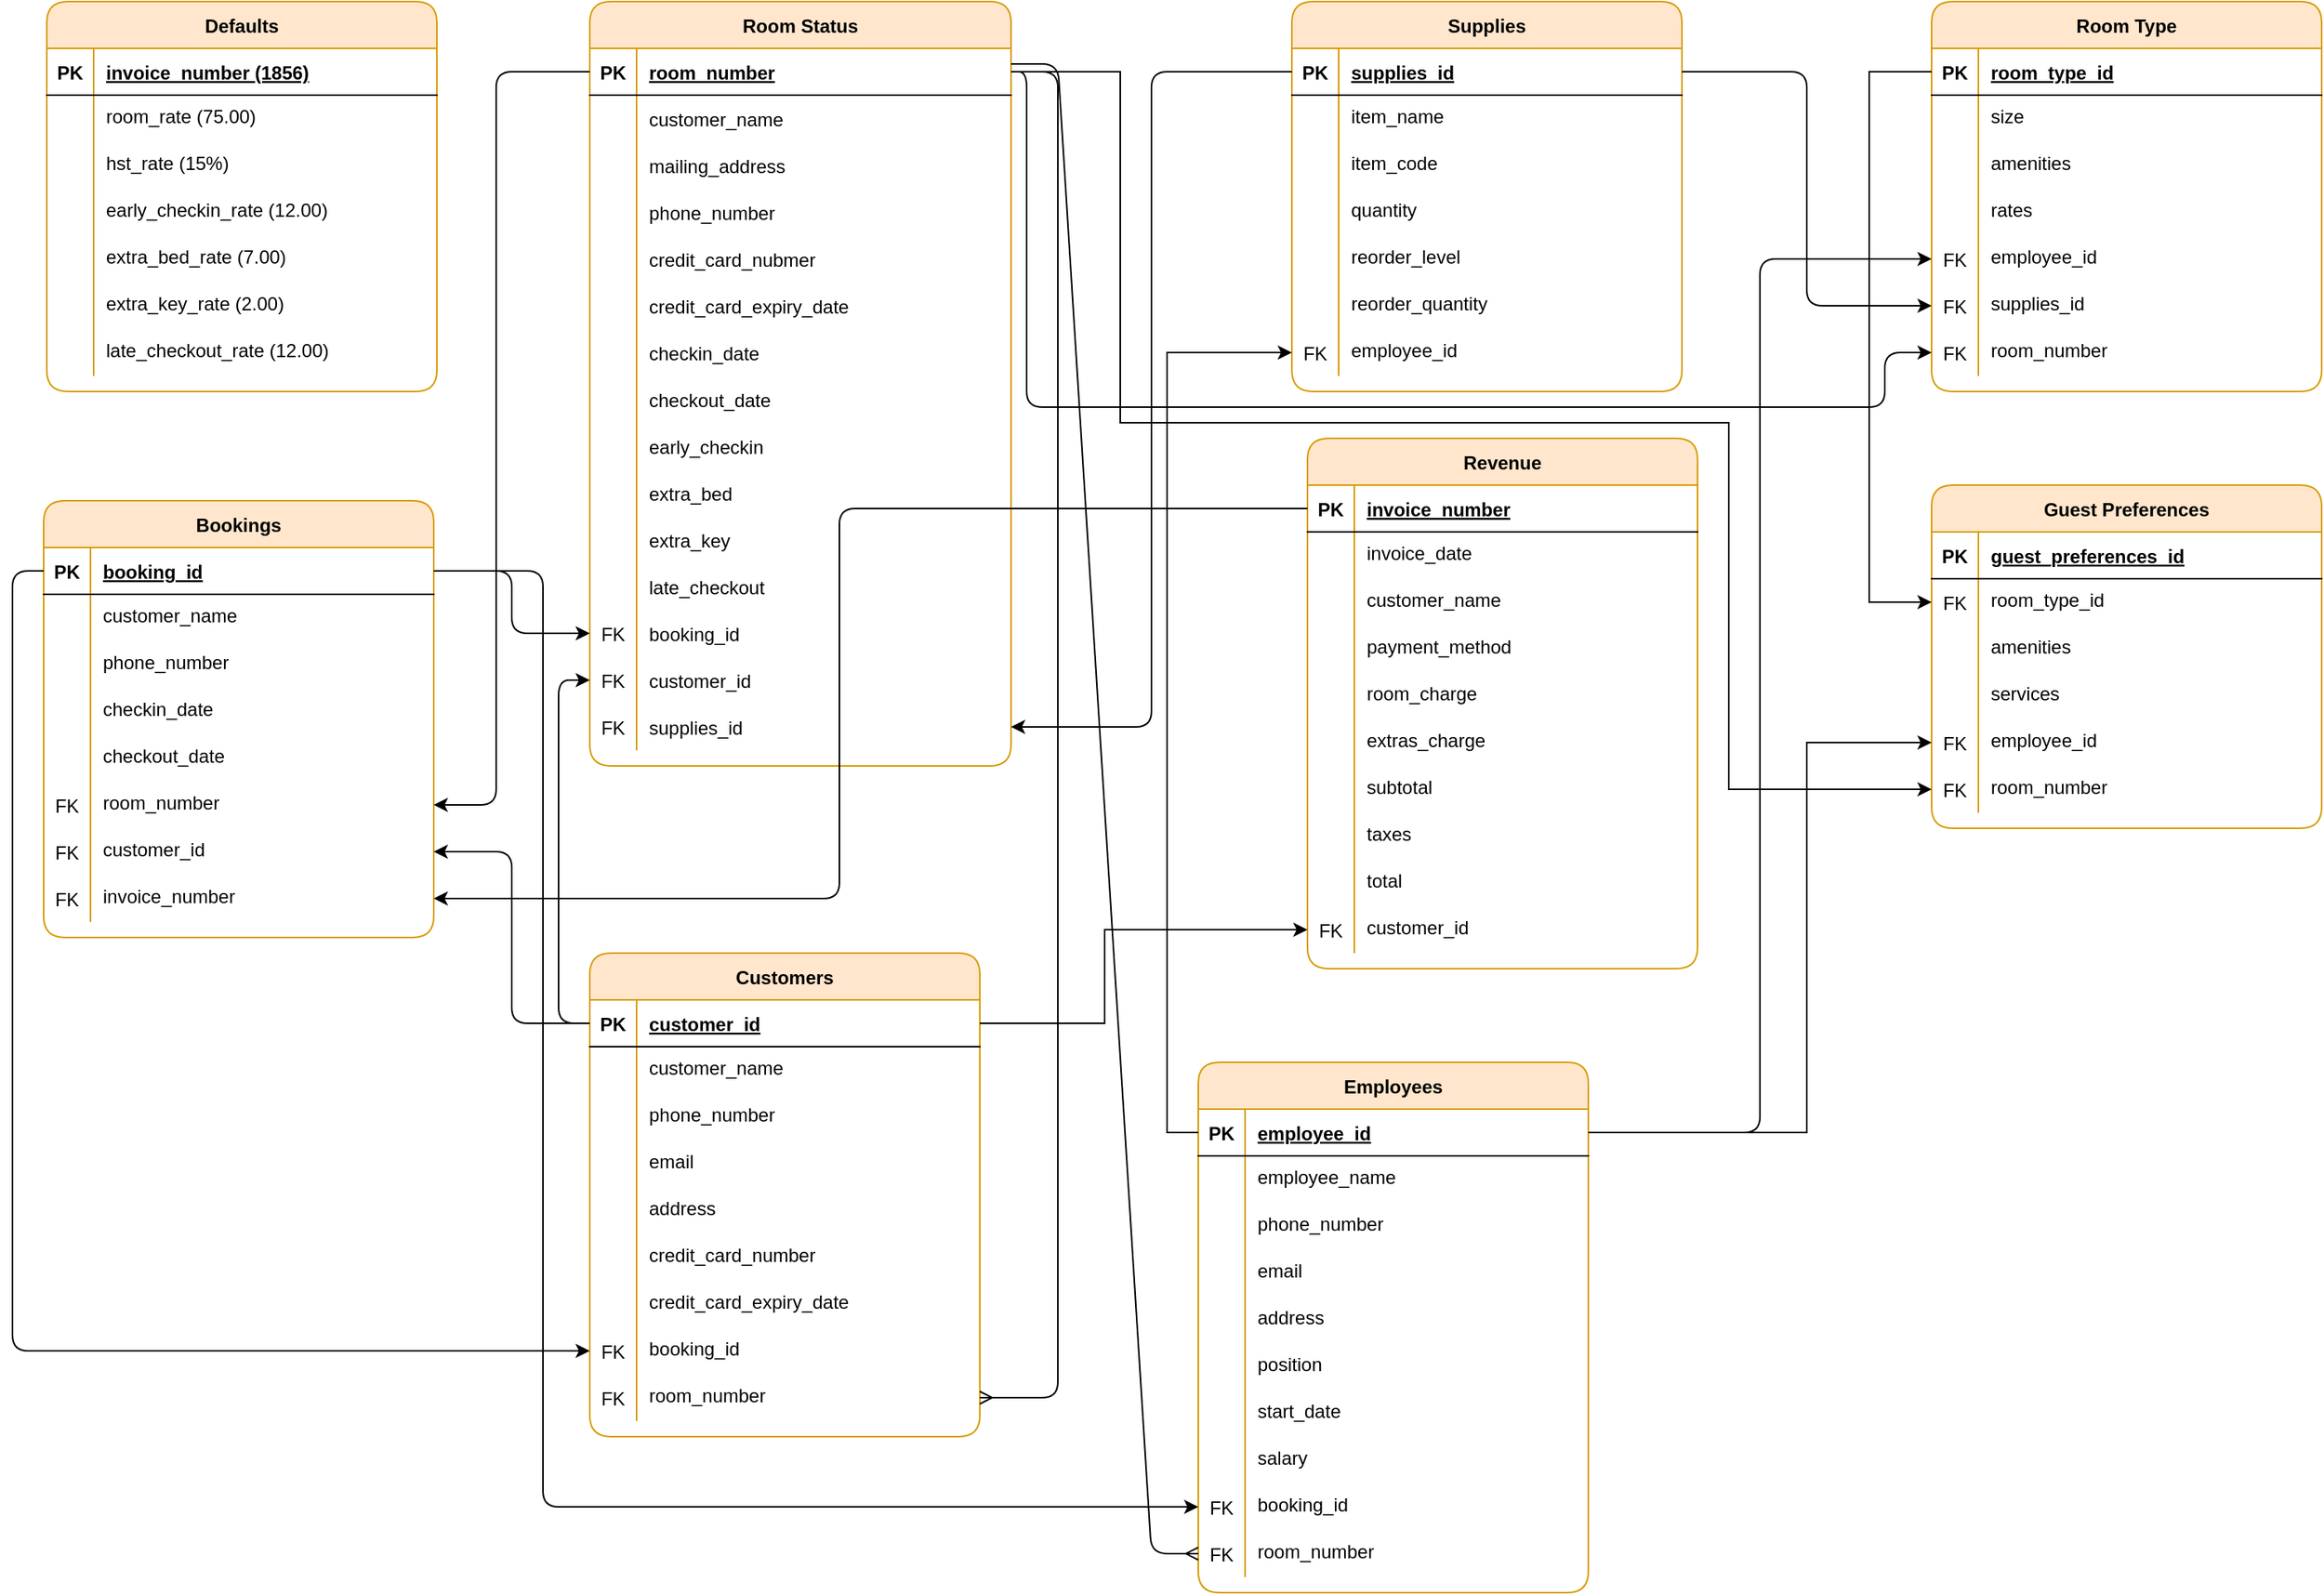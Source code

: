 <mxfile version="21.1.1" type="github">
  <diagram id="R2lEEEUBdFMjLlhIrx00" name="Page-1">
    <mxGraphModel dx="1908" dy="1122" grid="1" gridSize="10" guides="1" tooltips="1" connect="1" arrows="1" fold="1" page="1" pageScale="1" pageWidth="1700" pageHeight="1100" background="#ffffff" math="0" shadow="0" extFonts="Permanent Marker^https://fonts.googleapis.com/css?family=Permanent+Marker">
      <root>
        <mxCell id="0" />
        <mxCell id="1" parent="0" />
        <mxCell id="C-vyLk0tnHw3VtMMgP7b-13" value="Room Status" style="shape=table;startSize=30;container=1;collapsible=1;childLayout=tableLayout;fixedRows=1;rowLines=0;fontStyle=1;align=center;resizeLast=1;fillColor=#ffe6cc;strokeColor=#d79b00;rounded=1;" parent="1" vertex="1">
          <mxGeometry x="390" y="40" width="270" height="490" as="geometry" />
        </mxCell>
        <mxCell id="C-vyLk0tnHw3VtMMgP7b-14" value="" style="shape=partialRectangle;collapsible=0;dropTarget=0;pointerEvents=0;fillColor=none;points=[[0,0.5],[1,0.5]];portConstraint=eastwest;top=0;left=0;right=0;bottom=1;rounded=1;" parent="C-vyLk0tnHw3VtMMgP7b-13" vertex="1">
          <mxGeometry y="30" width="270" height="30" as="geometry" />
        </mxCell>
        <mxCell id="C-vyLk0tnHw3VtMMgP7b-15" value="PK" style="shape=partialRectangle;overflow=hidden;connectable=0;fillColor=none;top=0;left=0;bottom=0;right=0;fontStyle=1;rounded=1;" parent="C-vyLk0tnHw3VtMMgP7b-14" vertex="1">
          <mxGeometry width="30" height="30" as="geometry">
            <mxRectangle width="30" height="30" as="alternateBounds" />
          </mxGeometry>
        </mxCell>
        <mxCell id="C-vyLk0tnHw3VtMMgP7b-16" value="room_number" style="shape=partialRectangle;overflow=hidden;connectable=0;fillColor=none;top=0;left=0;bottom=0;right=0;align=left;spacingLeft=6;fontStyle=5;rounded=1;" parent="C-vyLk0tnHw3VtMMgP7b-14" vertex="1">
          <mxGeometry x="30" width="240" height="30" as="geometry">
            <mxRectangle width="240" height="30" as="alternateBounds" />
          </mxGeometry>
        </mxCell>
        <mxCell id="C-vyLk0tnHw3VtMMgP7b-20" value="" style="shape=partialRectangle;collapsible=0;dropTarget=0;pointerEvents=0;fillColor=none;points=[[0,0.5],[1,0.5]];portConstraint=eastwest;top=0;left=0;right=0;bottom=0;rounded=1;" parent="C-vyLk0tnHw3VtMMgP7b-13" vertex="1">
          <mxGeometry y="60" width="270" height="30" as="geometry" />
        </mxCell>
        <mxCell id="C-vyLk0tnHw3VtMMgP7b-21" value="" style="shape=partialRectangle;overflow=hidden;connectable=0;fillColor=none;top=0;left=0;bottom=0;right=0;rounded=1;" parent="C-vyLk0tnHw3VtMMgP7b-20" vertex="1">
          <mxGeometry width="30" height="30" as="geometry">
            <mxRectangle width="30" height="30" as="alternateBounds" />
          </mxGeometry>
        </mxCell>
        <mxCell id="C-vyLk0tnHw3VtMMgP7b-22" value="customer_name" style="shape=partialRectangle;overflow=hidden;connectable=0;fillColor=none;top=0;left=0;bottom=0;right=0;align=left;spacingLeft=6;rounded=1;" parent="C-vyLk0tnHw3VtMMgP7b-20" vertex="1">
          <mxGeometry x="30" width="240" height="30" as="geometry">
            <mxRectangle width="240" height="30" as="alternateBounds" />
          </mxGeometry>
        </mxCell>
        <mxCell id="Il1NkntaHr1qtfsXbBFv-8" value="" style="shape=partialRectangle;collapsible=0;dropTarget=0;pointerEvents=0;fillColor=none;points=[[0,0.5],[1,0.5]];portConstraint=eastwest;top=0;left=0;right=0;bottom=0;rounded=1;" vertex="1" parent="C-vyLk0tnHw3VtMMgP7b-13">
          <mxGeometry y="90" width="270" height="30" as="geometry" />
        </mxCell>
        <mxCell id="Il1NkntaHr1qtfsXbBFv-9" value="" style="shape=partialRectangle;overflow=hidden;connectable=0;fillColor=none;top=0;left=0;bottom=0;right=0;rounded=1;" vertex="1" parent="Il1NkntaHr1qtfsXbBFv-8">
          <mxGeometry width="30" height="30" as="geometry">
            <mxRectangle width="30" height="30" as="alternateBounds" />
          </mxGeometry>
        </mxCell>
        <mxCell id="Il1NkntaHr1qtfsXbBFv-10" value="mailing_address" style="shape=partialRectangle;overflow=hidden;connectable=0;fillColor=none;top=0;left=0;bottom=0;right=0;align=left;spacingLeft=6;rounded=1;" vertex="1" parent="Il1NkntaHr1qtfsXbBFv-8">
          <mxGeometry x="30" width="240" height="30" as="geometry">
            <mxRectangle width="240" height="30" as="alternateBounds" />
          </mxGeometry>
        </mxCell>
        <mxCell id="Il1NkntaHr1qtfsXbBFv-11" value="" style="shape=partialRectangle;collapsible=0;dropTarget=0;pointerEvents=0;fillColor=none;points=[[0,0.5],[1,0.5]];portConstraint=eastwest;top=0;left=0;right=0;bottom=0;rounded=1;" vertex="1" parent="C-vyLk0tnHw3VtMMgP7b-13">
          <mxGeometry y="120" width="270" height="30" as="geometry" />
        </mxCell>
        <mxCell id="Il1NkntaHr1qtfsXbBFv-12" value="" style="shape=partialRectangle;overflow=hidden;connectable=0;fillColor=none;top=0;left=0;bottom=0;right=0;rounded=1;" vertex="1" parent="Il1NkntaHr1qtfsXbBFv-11">
          <mxGeometry width="30" height="30" as="geometry">
            <mxRectangle width="30" height="30" as="alternateBounds" />
          </mxGeometry>
        </mxCell>
        <mxCell id="Il1NkntaHr1qtfsXbBFv-13" value="phone_number" style="shape=partialRectangle;overflow=hidden;connectable=0;fillColor=none;top=0;left=0;bottom=0;right=0;align=left;spacingLeft=6;rounded=1;" vertex="1" parent="Il1NkntaHr1qtfsXbBFv-11">
          <mxGeometry x="30" width="240" height="30" as="geometry">
            <mxRectangle width="240" height="30" as="alternateBounds" />
          </mxGeometry>
        </mxCell>
        <mxCell id="Il1NkntaHr1qtfsXbBFv-14" value="" style="shape=partialRectangle;collapsible=0;dropTarget=0;pointerEvents=0;fillColor=none;points=[[0,0.5],[1,0.5]];portConstraint=eastwest;top=0;left=0;right=0;bottom=0;rounded=1;" vertex="1" parent="C-vyLk0tnHw3VtMMgP7b-13">
          <mxGeometry y="150" width="270" height="30" as="geometry" />
        </mxCell>
        <mxCell id="Il1NkntaHr1qtfsXbBFv-15" value="" style="shape=partialRectangle;overflow=hidden;connectable=0;fillColor=none;top=0;left=0;bottom=0;right=0;rounded=1;" vertex="1" parent="Il1NkntaHr1qtfsXbBFv-14">
          <mxGeometry width="30" height="30" as="geometry">
            <mxRectangle width="30" height="30" as="alternateBounds" />
          </mxGeometry>
        </mxCell>
        <mxCell id="Il1NkntaHr1qtfsXbBFv-16" value="credit_card_nubmer" style="shape=partialRectangle;overflow=hidden;connectable=0;fillColor=none;top=0;left=0;bottom=0;right=0;align=left;spacingLeft=6;rounded=1;" vertex="1" parent="Il1NkntaHr1qtfsXbBFv-14">
          <mxGeometry x="30" width="240" height="30" as="geometry">
            <mxRectangle width="240" height="30" as="alternateBounds" />
          </mxGeometry>
        </mxCell>
        <mxCell id="Il1NkntaHr1qtfsXbBFv-17" value="" style="shape=partialRectangle;collapsible=0;dropTarget=0;pointerEvents=0;fillColor=none;points=[[0,0.5],[1,0.5]];portConstraint=eastwest;top=0;left=0;right=0;bottom=0;rounded=1;" vertex="1" parent="C-vyLk0tnHw3VtMMgP7b-13">
          <mxGeometry y="180" width="270" height="30" as="geometry" />
        </mxCell>
        <mxCell id="Il1NkntaHr1qtfsXbBFv-18" value="" style="shape=partialRectangle;overflow=hidden;connectable=0;fillColor=none;top=0;left=0;bottom=0;right=0;rounded=1;" vertex="1" parent="Il1NkntaHr1qtfsXbBFv-17">
          <mxGeometry width="30" height="30" as="geometry">
            <mxRectangle width="30" height="30" as="alternateBounds" />
          </mxGeometry>
        </mxCell>
        <mxCell id="Il1NkntaHr1qtfsXbBFv-19" value="credit_card_expiry_date" style="shape=partialRectangle;overflow=hidden;connectable=0;fillColor=none;top=0;left=0;bottom=0;right=0;align=left;spacingLeft=6;rounded=1;" vertex="1" parent="Il1NkntaHr1qtfsXbBFv-17">
          <mxGeometry x="30" width="240" height="30" as="geometry">
            <mxRectangle width="240" height="30" as="alternateBounds" />
          </mxGeometry>
        </mxCell>
        <mxCell id="Il1NkntaHr1qtfsXbBFv-20" value="" style="shape=partialRectangle;collapsible=0;dropTarget=0;pointerEvents=0;fillColor=none;points=[[0,0.5],[1,0.5]];portConstraint=eastwest;top=0;left=0;right=0;bottom=0;rounded=1;" vertex="1" parent="C-vyLk0tnHw3VtMMgP7b-13">
          <mxGeometry y="210" width="270" height="30" as="geometry" />
        </mxCell>
        <mxCell id="Il1NkntaHr1qtfsXbBFv-21" value="" style="shape=partialRectangle;overflow=hidden;connectable=0;fillColor=none;top=0;left=0;bottom=0;right=0;rounded=1;" vertex="1" parent="Il1NkntaHr1qtfsXbBFv-20">
          <mxGeometry width="30" height="30" as="geometry">
            <mxRectangle width="30" height="30" as="alternateBounds" />
          </mxGeometry>
        </mxCell>
        <mxCell id="Il1NkntaHr1qtfsXbBFv-22" value="checkin_date" style="shape=partialRectangle;overflow=hidden;connectable=0;fillColor=none;top=0;left=0;bottom=0;right=0;align=left;spacingLeft=6;rounded=1;" vertex="1" parent="Il1NkntaHr1qtfsXbBFv-20">
          <mxGeometry x="30" width="240" height="30" as="geometry">
            <mxRectangle width="240" height="30" as="alternateBounds" />
          </mxGeometry>
        </mxCell>
        <mxCell id="Il1NkntaHr1qtfsXbBFv-23" value="" style="shape=partialRectangle;collapsible=0;dropTarget=0;pointerEvents=0;fillColor=none;points=[[0,0.5],[1,0.5]];portConstraint=eastwest;top=0;left=0;right=0;bottom=0;rounded=1;" vertex="1" parent="C-vyLk0tnHw3VtMMgP7b-13">
          <mxGeometry y="240" width="270" height="30" as="geometry" />
        </mxCell>
        <mxCell id="Il1NkntaHr1qtfsXbBFv-24" value="" style="shape=partialRectangle;overflow=hidden;connectable=0;fillColor=none;top=0;left=0;bottom=0;right=0;rounded=1;" vertex="1" parent="Il1NkntaHr1qtfsXbBFv-23">
          <mxGeometry width="30" height="30" as="geometry">
            <mxRectangle width="30" height="30" as="alternateBounds" />
          </mxGeometry>
        </mxCell>
        <mxCell id="Il1NkntaHr1qtfsXbBFv-25" value="checkout_date" style="shape=partialRectangle;overflow=hidden;connectable=0;fillColor=none;top=0;left=0;bottom=0;right=0;align=left;spacingLeft=6;rounded=1;" vertex="1" parent="Il1NkntaHr1qtfsXbBFv-23">
          <mxGeometry x="30" width="240" height="30" as="geometry">
            <mxRectangle width="240" height="30" as="alternateBounds" />
          </mxGeometry>
        </mxCell>
        <mxCell id="Il1NkntaHr1qtfsXbBFv-26" value="" style="shape=partialRectangle;collapsible=0;dropTarget=0;pointerEvents=0;fillColor=none;points=[[0,0.5],[1,0.5]];portConstraint=eastwest;top=0;left=0;right=0;bottom=0;rounded=1;" vertex="1" parent="C-vyLk0tnHw3VtMMgP7b-13">
          <mxGeometry y="270" width="270" height="30" as="geometry" />
        </mxCell>
        <mxCell id="Il1NkntaHr1qtfsXbBFv-27" value="" style="shape=partialRectangle;overflow=hidden;connectable=0;fillColor=none;top=0;left=0;bottom=0;right=0;rounded=1;" vertex="1" parent="Il1NkntaHr1qtfsXbBFv-26">
          <mxGeometry width="30" height="30" as="geometry">
            <mxRectangle width="30" height="30" as="alternateBounds" />
          </mxGeometry>
        </mxCell>
        <mxCell id="Il1NkntaHr1qtfsXbBFv-28" value="early_checkin" style="shape=partialRectangle;overflow=hidden;connectable=0;fillColor=none;top=0;left=0;bottom=0;right=0;align=left;spacingLeft=6;rounded=1;" vertex="1" parent="Il1NkntaHr1qtfsXbBFv-26">
          <mxGeometry x="30" width="240" height="30" as="geometry">
            <mxRectangle width="240" height="30" as="alternateBounds" />
          </mxGeometry>
        </mxCell>
        <mxCell id="Il1NkntaHr1qtfsXbBFv-50" value="" style="shape=partialRectangle;collapsible=0;dropTarget=0;pointerEvents=0;fillColor=none;points=[[0,0.5],[1,0.5]];portConstraint=eastwest;top=0;left=0;right=0;bottom=0;rounded=1;" vertex="1" parent="C-vyLk0tnHw3VtMMgP7b-13">
          <mxGeometry y="300" width="270" height="30" as="geometry" />
        </mxCell>
        <mxCell id="Il1NkntaHr1qtfsXbBFv-51" value="" style="shape=partialRectangle;overflow=hidden;connectable=0;fillColor=none;top=0;left=0;bottom=0;right=0;rounded=1;" vertex="1" parent="Il1NkntaHr1qtfsXbBFv-50">
          <mxGeometry width="30" height="30" as="geometry">
            <mxRectangle width="30" height="30" as="alternateBounds" />
          </mxGeometry>
        </mxCell>
        <mxCell id="Il1NkntaHr1qtfsXbBFv-52" value="extra_bed" style="shape=partialRectangle;overflow=hidden;connectable=0;fillColor=none;top=0;left=0;bottom=0;right=0;align=left;spacingLeft=6;rounded=1;" vertex="1" parent="Il1NkntaHr1qtfsXbBFv-50">
          <mxGeometry x="30" width="240" height="30" as="geometry">
            <mxRectangle width="240" height="30" as="alternateBounds" />
          </mxGeometry>
        </mxCell>
        <mxCell id="Il1NkntaHr1qtfsXbBFv-53" value="" style="shape=partialRectangle;collapsible=0;dropTarget=0;pointerEvents=0;fillColor=none;points=[[0,0.5],[1,0.5]];portConstraint=eastwest;top=0;left=0;right=0;bottom=0;rounded=1;" vertex="1" parent="C-vyLk0tnHw3VtMMgP7b-13">
          <mxGeometry y="330" width="270" height="30" as="geometry" />
        </mxCell>
        <mxCell id="Il1NkntaHr1qtfsXbBFv-54" value="" style="shape=partialRectangle;overflow=hidden;connectable=0;fillColor=none;top=0;left=0;bottom=0;right=0;rounded=1;" vertex="1" parent="Il1NkntaHr1qtfsXbBFv-53">
          <mxGeometry width="30" height="30" as="geometry">
            <mxRectangle width="30" height="30" as="alternateBounds" />
          </mxGeometry>
        </mxCell>
        <mxCell id="Il1NkntaHr1qtfsXbBFv-55" value="extra_key" style="shape=partialRectangle;overflow=hidden;connectable=0;fillColor=none;top=0;left=0;bottom=0;right=0;align=left;spacingLeft=6;rounded=1;" vertex="1" parent="Il1NkntaHr1qtfsXbBFv-53">
          <mxGeometry x="30" width="240" height="30" as="geometry">
            <mxRectangle width="240" height="30" as="alternateBounds" />
          </mxGeometry>
        </mxCell>
        <mxCell id="Il1NkntaHr1qtfsXbBFv-56" value="" style="shape=partialRectangle;collapsible=0;dropTarget=0;pointerEvents=0;fillColor=none;points=[[0,0.5],[1,0.5]];portConstraint=eastwest;top=0;left=0;right=0;bottom=0;rounded=1;" vertex="1" parent="C-vyLk0tnHw3VtMMgP7b-13">
          <mxGeometry y="360" width="270" height="30" as="geometry" />
        </mxCell>
        <mxCell id="Il1NkntaHr1qtfsXbBFv-57" value="" style="shape=partialRectangle;overflow=hidden;connectable=0;fillColor=none;top=0;left=0;bottom=0;right=0;rounded=1;" vertex="1" parent="Il1NkntaHr1qtfsXbBFv-56">
          <mxGeometry width="30" height="30" as="geometry">
            <mxRectangle width="30" height="30" as="alternateBounds" />
          </mxGeometry>
        </mxCell>
        <mxCell id="Il1NkntaHr1qtfsXbBFv-58" value="late_checkout" style="shape=partialRectangle;overflow=hidden;connectable=0;fillColor=none;top=0;left=0;bottom=0;right=0;align=left;spacingLeft=6;rounded=1;" vertex="1" parent="Il1NkntaHr1qtfsXbBFv-56">
          <mxGeometry x="30" width="240" height="30" as="geometry">
            <mxRectangle width="240" height="30" as="alternateBounds" />
          </mxGeometry>
        </mxCell>
        <mxCell id="Il1NkntaHr1qtfsXbBFv-248" value="" style="shape=partialRectangle;collapsible=0;dropTarget=0;pointerEvents=0;fillColor=none;points=[[0,0.5],[1,0.5]];portConstraint=eastwest;top=0;left=0;right=0;bottom=0;rounded=1;" vertex="1" parent="C-vyLk0tnHw3VtMMgP7b-13">
          <mxGeometry y="390" width="270" height="30" as="geometry" />
        </mxCell>
        <mxCell id="Il1NkntaHr1qtfsXbBFv-249" value="FK" style="shape=partialRectangle;overflow=hidden;connectable=0;fillColor=none;top=0;left=0;bottom=0;right=0;rounded=1;" vertex="1" parent="Il1NkntaHr1qtfsXbBFv-248">
          <mxGeometry width="30" height="30" as="geometry">
            <mxRectangle width="30" height="30" as="alternateBounds" />
          </mxGeometry>
        </mxCell>
        <mxCell id="Il1NkntaHr1qtfsXbBFv-250" value="booking_id" style="shape=partialRectangle;overflow=hidden;connectable=0;fillColor=none;top=0;left=0;bottom=0;right=0;align=left;spacingLeft=6;rounded=1;" vertex="1" parent="Il1NkntaHr1qtfsXbBFv-248">
          <mxGeometry x="30" width="240" height="30" as="geometry">
            <mxRectangle width="240" height="30" as="alternateBounds" />
          </mxGeometry>
        </mxCell>
        <mxCell id="Il1NkntaHr1qtfsXbBFv-195" value="" style="shape=partialRectangle;collapsible=0;dropTarget=0;pointerEvents=0;fillColor=none;points=[[0,0.5],[1,0.5]];portConstraint=eastwest;top=0;left=0;right=0;bottom=0;rounded=1;" vertex="1" parent="C-vyLk0tnHw3VtMMgP7b-13">
          <mxGeometry y="420" width="270" height="30" as="geometry" />
        </mxCell>
        <mxCell id="Il1NkntaHr1qtfsXbBFv-196" value="FK" style="shape=partialRectangle;overflow=hidden;connectable=0;fillColor=none;top=0;left=0;bottom=0;right=0;rounded=1;" vertex="1" parent="Il1NkntaHr1qtfsXbBFv-195">
          <mxGeometry width="30" height="30" as="geometry">
            <mxRectangle width="30" height="30" as="alternateBounds" />
          </mxGeometry>
        </mxCell>
        <mxCell id="Il1NkntaHr1qtfsXbBFv-197" value="customer_id" style="shape=partialRectangle;overflow=hidden;connectable=0;fillColor=none;top=0;left=0;bottom=0;right=0;align=left;spacingLeft=6;rounded=1;" vertex="1" parent="Il1NkntaHr1qtfsXbBFv-195">
          <mxGeometry x="30" width="240" height="30" as="geometry">
            <mxRectangle width="240" height="30" as="alternateBounds" />
          </mxGeometry>
        </mxCell>
        <mxCell id="Il1NkntaHr1qtfsXbBFv-232" value="" style="shape=partialRectangle;collapsible=0;dropTarget=0;pointerEvents=0;fillColor=none;points=[[0,0.5],[1,0.5]];portConstraint=eastwest;top=0;left=0;right=0;bottom=0;rounded=1;" vertex="1" parent="C-vyLk0tnHw3VtMMgP7b-13">
          <mxGeometry y="450" width="270" height="30" as="geometry" />
        </mxCell>
        <mxCell id="Il1NkntaHr1qtfsXbBFv-233" value="FK" style="shape=partialRectangle;overflow=hidden;connectable=0;fillColor=none;top=0;left=0;bottom=0;right=0;rounded=1;" vertex="1" parent="Il1NkntaHr1qtfsXbBFv-232">
          <mxGeometry width="30" height="30" as="geometry">
            <mxRectangle width="30" height="30" as="alternateBounds" />
          </mxGeometry>
        </mxCell>
        <mxCell id="Il1NkntaHr1qtfsXbBFv-234" value="supplies_id" style="shape=partialRectangle;overflow=hidden;connectable=0;fillColor=none;top=0;left=0;bottom=0;right=0;align=left;spacingLeft=6;rounded=1;" vertex="1" parent="Il1NkntaHr1qtfsXbBFv-232">
          <mxGeometry x="30" width="240" height="30" as="geometry">
            <mxRectangle width="240" height="30" as="alternateBounds" />
          </mxGeometry>
        </mxCell>
        <mxCell id="Il1NkntaHr1qtfsXbBFv-1" value="Defaults" style="shape=table;startSize=30;container=1;collapsible=1;childLayout=tableLayout;fixedRows=1;rowLines=0;fontStyle=1;align=center;resizeLast=1;fillColor=#ffe6cc;strokeColor=#d79b00;rounded=1;" vertex="1" parent="1">
          <mxGeometry x="42" y="40" width="250" height="250" as="geometry" />
        </mxCell>
        <mxCell id="Il1NkntaHr1qtfsXbBFv-2" value="" style="shape=partialRectangle;collapsible=0;dropTarget=0;pointerEvents=0;fillColor=none;points=[[0,0.5],[1,0.5]];portConstraint=eastwest;top=0;left=0;right=0;bottom=1;rounded=1;" vertex="1" parent="Il1NkntaHr1qtfsXbBFv-1">
          <mxGeometry y="30" width="250" height="30" as="geometry" />
        </mxCell>
        <mxCell id="Il1NkntaHr1qtfsXbBFv-3" value="PK" style="shape=partialRectangle;overflow=hidden;connectable=0;fillColor=none;top=0;left=0;bottom=0;right=0;fontStyle=1;rounded=1;" vertex="1" parent="Il1NkntaHr1qtfsXbBFv-2">
          <mxGeometry width="30" height="30" as="geometry">
            <mxRectangle width="30" height="30" as="alternateBounds" />
          </mxGeometry>
        </mxCell>
        <mxCell id="Il1NkntaHr1qtfsXbBFv-4" value="invoice_number (1856)" style="shape=partialRectangle;overflow=hidden;connectable=0;fillColor=none;top=0;left=0;bottom=0;right=0;align=left;spacingLeft=6;fontStyle=5;rounded=1;" vertex="1" parent="Il1NkntaHr1qtfsXbBFv-2">
          <mxGeometry x="30" width="220" height="30" as="geometry">
            <mxRectangle width="220" height="30" as="alternateBounds" />
          </mxGeometry>
        </mxCell>
        <mxCell id="Il1NkntaHr1qtfsXbBFv-32" value="" style="shape=partialRectangle;collapsible=0;dropTarget=0;pointerEvents=0;fillColor=none;points=[[0,0.5],[1,0.5]];portConstraint=eastwest;top=0;left=0;right=0;bottom=0;rounded=1;" vertex="1" parent="Il1NkntaHr1qtfsXbBFv-1">
          <mxGeometry y="60" width="250" height="30" as="geometry" />
        </mxCell>
        <mxCell id="Il1NkntaHr1qtfsXbBFv-33" value="" style="shape=partialRectangle;overflow=hidden;connectable=0;fillColor=none;top=0;left=0;bottom=0;right=0;rounded=1;" vertex="1" parent="Il1NkntaHr1qtfsXbBFv-32">
          <mxGeometry width="30" height="30" as="geometry">
            <mxRectangle width="30" height="30" as="alternateBounds" />
          </mxGeometry>
        </mxCell>
        <mxCell id="Il1NkntaHr1qtfsXbBFv-34" value="room_rate (75.00)" style="shape=partialRectangle;overflow=hidden;connectable=0;fillColor=none;top=0;left=0;bottom=0;right=0;align=left;spacingLeft=6;verticalAlign=top;rounded=1;" vertex="1" parent="Il1NkntaHr1qtfsXbBFv-32">
          <mxGeometry x="30" width="220" height="30" as="geometry">
            <mxRectangle width="220" height="30" as="alternateBounds" />
          </mxGeometry>
        </mxCell>
        <mxCell id="Il1NkntaHr1qtfsXbBFv-35" value="" style="shape=partialRectangle;collapsible=0;dropTarget=0;pointerEvents=0;fillColor=none;points=[[0,0.5],[1,0.5]];portConstraint=eastwest;top=0;left=0;right=0;bottom=0;rounded=1;" vertex="1" parent="Il1NkntaHr1qtfsXbBFv-1">
          <mxGeometry y="90" width="250" height="30" as="geometry" />
        </mxCell>
        <mxCell id="Il1NkntaHr1qtfsXbBFv-36" value="" style="shape=partialRectangle;overflow=hidden;connectable=0;fillColor=none;top=0;left=0;bottom=0;right=0;rounded=1;" vertex="1" parent="Il1NkntaHr1qtfsXbBFv-35">
          <mxGeometry width="30" height="30" as="geometry">
            <mxRectangle width="30" height="30" as="alternateBounds" />
          </mxGeometry>
        </mxCell>
        <mxCell id="Il1NkntaHr1qtfsXbBFv-37" value="hst_rate (15%)" style="shape=partialRectangle;overflow=hidden;connectable=0;fillColor=none;top=0;left=0;bottom=0;right=0;align=left;spacingLeft=6;verticalAlign=top;rounded=1;" vertex="1" parent="Il1NkntaHr1qtfsXbBFv-35">
          <mxGeometry x="30" width="220" height="30" as="geometry">
            <mxRectangle width="220" height="30" as="alternateBounds" />
          </mxGeometry>
        </mxCell>
        <mxCell id="Il1NkntaHr1qtfsXbBFv-38" value="" style="shape=partialRectangle;collapsible=0;dropTarget=0;pointerEvents=0;fillColor=none;points=[[0,0.5],[1,0.5]];portConstraint=eastwest;top=0;left=0;right=0;bottom=0;rounded=1;" vertex="1" parent="Il1NkntaHr1qtfsXbBFv-1">
          <mxGeometry y="120" width="250" height="30" as="geometry" />
        </mxCell>
        <mxCell id="Il1NkntaHr1qtfsXbBFv-39" value="" style="shape=partialRectangle;overflow=hidden;connectable=0;fillColor=none;top=0;left=0;bottom=0;right=0;rounded=1;" vertex="1" parent="Il1NkntaHr1qtfsXbBFv-38">
          <mxGeometry width="30" height="30" as="geometry">
            <mxRectangle width="30" height="30" as="alternateBounds" />
          </mxGeometry>
        </mxCell>
        <mxCell id="Il1NkntaHr1qtfsXbBFv-40" value="early_checkin_rate (12.00)" style="shape=partialRectangle;overflow=hidden;connectable=0;fillColor=none;top=0;left=0;bottom=0;right=0;align=left;spacingLeft=6;verticalAlign=top;rounded=1;" vertex="1" parent="Il1NkntaHr1qtfsXbBFv-38">
          <mxGeometry x="30" width="220" height="30" as="geometry">
            <mxRectangle width="220" height="30" as="alternateBounds" />
          </mxGeometry>
        </mxCell>
        <mxCell id="Il1NkntaHr1qtfsXbBFv-41" value="" style="shape=partialRectangle;collapsible=0;dropTarget=0;pointerEvents=0;fillColor=none;points=[[0,0.5],[1,0.5]];portConstraint=eastwest;top=0;left=0;right=0;bottom=0;rounded=1;" vertex="1" parent="Il1NkntaHr1qtfsXbBFv-1">
          <mxGeometry y="150" width="250" height="30" as="geometry" />
        </mxCell>
        <mxCell id="Il1NkntaHr1qtfsXbBFv-42" value="" style="shape=partialRectangle;overflow=hidden;connectable=0;fillColor=none;top=0;left=0;bottom=0;right=0;rounded=1;" vertex="1" parent="Il1NkntaHr1qtfsXbBFv-41">
          <mxGeometry width="30" height="30" as="geometry">
            <mxRectangle width="30" height="30" as="alternateBounds" />
          </mxGeometry>
        </mxCell>
        <mxCell id="Il1NkntaHr1qtfsXbBFv-43" value="extra_bed_rate (7.00)" style="shape=partialRectangle;overflow=hidden;connectable=0;fillColor=none;top=0;left=0;bottom=0;right=0;align=left;spacingLeft=6;verticalAlign=top;rounded=1;" vertex="1" parent="Il1NkntaHr1qtfsXbBFv-41">
          <mxGeometry x="30" width="220" height="30" as="geometry">
            <mxRectangle width="220" height="30" as="alternateBounds" />
          </mxGeometry>
        </mxCell>
        <mxCell id="Il1NkntaHr1qtfsXbBFv-44" value="" style="shape=partialRectangle;collapsible=0;dropTarget=0;pointerEvents=0;fillColor=none;points=[[0,0.5],[1,0.5]];portConstraint=eastwest;top=0;left=0;right=0;bottom=0;rounded=1;" vertex="1" parent="Il1NkntaHr1qtfsXbBFv-1">
          <mxGeometry y="180" width="250" height="30" as="geometry" />
        </mxCell>
        <mxCell id="Il1NkntaHr1qtfsXbBFv-45" value="" style="shape=partialRectangle;overflow=hidden;connectable=0;fillColor=none;top=0;left=0;bottom=0;right=0;rounded=1;" vertex="1" parent="Il1NkntaHr1qtfsXbBFv-44">
          <mxGeometry width="30" height="30" as="geometry">
            <mxRectangle width="30" height="30" as="alternateBounds" />
          </mxGeometry>
        </mxCell>
        <mxCell id="Il1NkntaHr1qtfsXbBFv-46" value="extra_key_rate (2.00)" style="shape=partialRectangle;overflow=hidden;connectable=0;fillColor=none;top=0;left=0;bottom=0;right=0;align=left;spacingLeft=6;verticalAlign=top;rounded=1;" vertex="1" parent="Il1NkntaHr1qtfsXbBFv-44">
          <mxGeometry x="30" width="220" height="30" as="geometry">
            <mxRectangle width="220" height="30" as="alternateBounds" />
          </mxGeometry>
        </mxCell>
        <mxCell id="Il1NkntaHr1qtfsXbBFv-47" value="" style="shape=partialRectangle;collapsible=0;dropTarget=0;pointerEvents=0;fillColor=none;points=[[0,0.5],[1,0.5]];portConstraint=eastwest;top=0;left=0;right=0;bottom=0;rounded=1;" vertex="1" parent="Il1NkntaHr1qtfsXbBFv-1">
          <mxGeometry y="210" width="250" height="30" as="geometry" />
        </mxCell>
        <mxCell id="Il1NkntaHr1qtfsXbBFv-48" value="" style="shape=partialRectangle;overflow=hidden;connectable=0;fillColor=none;top=0;left=0;bottom=0;right=0;rounded=1;" vertex="1" parent="Il1NkntaHr1qtfsXbBFv-47">
          <mxGeometry width="30" height="30" as="geometry">
            <mxRectangle width="30" height="30" as="alternateBounds" />
          </mxGeometry>
        </mxCell>
        <mxCell id="Il1NkntaHr1qtfsXbBFv-49" value="late_checkout_rate (12.00)" style="shape=partialRectangle;overflow=hidden;connectable=0;fillColor=none;top=0;left=0;bottom=0;right=0;align=left;spacingLeft=6;verticalAlign=top;rounded=1;" vertex="1" parent="Il1NkntaHr1qtfsXbBFv-47">
          <mxGeometry x="30" width="220" height="30" as="geometry">
            <mxRectangle width="220" height="30" as="alternateBounds" />
          </mxGeometry>
        </mxCell>
        <mxCell id="Il1NkntaHr1qtfsXbBFv-59" value="Bookings" style="shape=table;startSize=30;container=1;collapsible=1;childLayout=tableLayout;fixedRows=1;rowLines=0;fontStyle=1;align=center;resizeLast=1;fillColor=#ffe6cc;strokeColor=#d79b00;rounded=1;" vertex="1" parent="1">
          <mxGeometry x="40" y="360" width="250" height="280" as="geometry" />
        </mxCell>
        <mxCell id="Il1NkntaHr1qtfsXbBFv-60" value="" style="shape=partialRectangle;collapsible=0;dropTarget=0;pointerEvents=0;fillColor=none;points=[[0,0.5],[1,0.5]];portConstraint=eastwest;top=0;left=0;right=0;bottom=1;rounded=1;" vertex="1" parent="Il1NkntaHr1qtfsXbBFv-59">
          <mxGeometry y="30" width="250" height="30" as="geometry" />
        </mxCell>
        <mxCell id="Il1NkntaHr1qtfsXbBFv-61" value="PK" style="shape=partialRectangle;overflow=hidden;connectable=0;fillColor=none;top=0;left=0;bottom=0;right=0;fontStyle=1;rounded=1;" vertex="1" parent="Il1NkntaHr1qtfsXbBFv-60">
          <mxGeometry width="30" height="30" as="geometry">
            <mxRectangle width="30" height="30" as="alternateBounds" />
          </mxGeometry>
        </mxCell>
        <mxCell id="Il1NkntaHr1qtfsXbBFv-62" value="booking_id" style="shape=partialRectangle;overflow=hidden;connectable=0;fillColor=none;top=0;left=0;bottom=0;right=0;align=left;spacingLeft=6;fontStyle=5;rounded=1;" vertex="1" parent="Il1NkntaHr1qtfsXbBFv-60">
          <mxGeometry x="30" width="220" height="30" as="geometry">
            <mxRectangle width="220" height="30" as="alternateBounds" />
          </mxGeometry>
        </mxCell>
        <mxCell id="Il1NkntaHr1qtfsXbBFv-63" value="" style="shape=partialRectangle;collapsible=0;dropTarget=0;pointerEvents=0;fillColor=none;points=[[0,0.5],[1,0.5]];portConstraint=eastwest;top=0;left=0;right=0;bottom=0;rounded=1;" vertex="1" parent="Il1NkntaHr1qtfsXbBFv-59">
          <mxGeometry y="60" width="250" height="30" as="geometry" />
        </mxCell>
        <mxCell id="Il1NkntaHr1qtfsXbBFv-64" value="" style="shape=partialRectangle;overflow=hidden;connectable=0;fillColor=none;top=0;left=0;bottom=0;right=0;rounded=1;" vertex="1" parent="Il1NkntaHr1qtfsXbBFv-63">
          <mxGeometry width="30" height="30" as="geometry">
            <mxRectangle width="30" height="30" as="alternateBounds" />
          </mxGeometry>
        </mxCell>
        <mxCell id="Il1NkntaHr1qtfsXbBFv-65" value="customer_name" style="shape=partialRectangle;overflow=hidden;connectable=0;fillColor=none;top=0;left=0;bottom=0;right=0;align=left;spacingLeft=6;verticalAlign=top;rounded=1;" vertex="1" parent="Il1NkntaHr1qtfsXbBFv-63">
          <mxGeometry x="30" width="220" height="30" as="geometry">
            <mxRectangle width="220" height="30" as="alternateBounds" />
          </mxGeometry>
        </mxCell>
        <mxCell id="Il1NkntaHr1qtfsXbBFv-66" value="" style="shape=partialRectangle;collapsible=0;dropTarget=0;pointerEvents=0;fillColor=none;points=[[0,0.5],[1,0.5]];portConstraint=eastwest;top=0;left=0;right=0;bottom=0;rounded=1;" vertex="1" parent="Il1NkntaHr1qtfsXbBFv-59">
          <mxGeometry y="90" width="250" height="30" as="geometry" />
        </mxCell>
        <mxCell id="Il1NkntaHr1qtfsXbBFv-67" value="" style="shape=partialRectangle;overflow=hidden;connectable=0;fillColor=none;top=0;left=0;bottom=0;right=0;rounded=1;" vertex="1" parent="Il1NkntaHr1qtfsXbBFv-66">
          <mxGeometry width="30" height="30" as="geometry">
            <mxRectangle width="30" height="30" as="alternateBounds" />
          </mxGeometry>
        </mxCell>
        <mxCell id="Il1NkntaHr1qtfsXbBFv-68" value="phone_number" style="shape=partialRectangle;overflow=hidden;connectable=0;fillColor=none;top=0;left=0;bottom=0;right=0;align=left;spacingLeft=6;verticalAlign=top;rounded=1;" vertex="1" parent="Il1NkntaHr1qtfsXbBFv-66">
          <mxGeometry x="30" width="220" height="30" as="geometry">
            <mxRectangle width="220" height="30" as="alternateBounds" />
          </mxGeometry>
        </mxCell>
        <mxCell id="Il1NkntaHr1qtfsXbBFv-69" value="" style="shape=partialRectangle;collapsible=0;dropTarget=0;pointerEvents=0;fillColor=none;points=[[0,0.5],[1,0.5]];portConstraint=eastwest;top=0;left=0;right=0;bottom=0;rounded=1;" vertex="1" parent="Il1NkntaHr1qtfsXbBFv-59">
          <mxGeometry y="120" width="250" height="30" as="geometry" />
        </mxCell>
        <mxCell id="Il1NkntaHr1qtfsXbBFv-70" value="" style="shape=partialRectangle;overflow=hidden;connectable=0;fillColor=none;top=0;left=0;bottom=0;right=0;rounded=1;" vertex="1" parent="Il1NkntaHr1qtfsXbBFv-69">
          <mxGeometry width="30" height="30" as="geometry">
            <mxRectangle width="30" height="30" as="alternateBounds" />
          </mxGeometry>
        </mxCell>
        <mxCell id="Il1NkntaHr1qtfsXbBFv-71" value="checkin_date" style="shape=partialRectangle;overflow=hidden;connectable=0;fillColor=none;top=0;left=0;bottom=0;right=0;align=left;spacingLeft=6;verticalAlign=top;rounded=1;" vertex="1" parent="Il1NkntaHr1qtfsXbBFv-69">
          <mxGeometry x="30" width="220" height="30" as="geometry">
            <mxRectangle width="220" height="30" as="alternateBounds" />
          </mxGeometry>
        </mxCell>
        <mxCell id="Il1NkntaHr1qtfsXbBFv-179" value="" style="shape=partialRectangle;collapsible=0;dropTarget=0;pointerEvents=0;fillColor=none;points=[[0,0.5],[1,0.5]];portConstraint=eastwest;top=0;left=0;right=0;bottom=0;rounded=1;" vertex="1" parent="Il1NkntaHr1qtfsXbBFv-59">
          <mxGeometry y="150" width="250" height="30" as="geometry" />
        </mxCell>
        <mxCell id="Il1NkntaHr1qtfsXbBFv-180" value="" style="shape=partialRectangle;overflow=hidden;connectable=0;fillColor=none;top=0;left=0;bottom=0;right=0;rounded=1;" vertex="1" parent="Il1NkntaHr1qtfsXbBFv-179">
          <mxGeometry width="30" height="30" as="geometry">
            <mxRectangle width="30" height="30" as="alternateBounds" />
          </mxGeometry>
        </mxCell>
        <mxCell id="Il1NkntaHr1qtfsXbBFv-181" value="checkout_date" style="shape=partialRectangle;overflow=hidden;connectable=0;fillColor=none;top=0;left=0;bottom=0;right=0;align=left;spacingLeft=6;verticalAlign=top;rounded=1;" vertex="1" parent="Il1NkntaHr1qtfsXbBFv-179">
          <mxGeometry x="30" width="220" height="30" as="geometry">
            <mxRectangle width="220" height="30" as="alternateBounds" />
          </mxGeometry>
        </mxCell>
        <mxCell id="Il1NkntaHr1qtfsXbBFv-183" value="" style="shape=partialRectangle;collapsible=0;dropTarget=0;pointerEvents=0;fillColor=none;points=[[0,0.5],[1,0.5]];portConstraint=eastwest;top=0;left=0;right=0;bottom=0;rounded=1;" vertex="1" parent="Il1NkntaHr1qtfsXbBFv-59">
          <mxGeometry y="180" width="250" height="30" as="geometry" />
        </mxCell>
        <mxCell id="Il1NkntaHr1qtfsXbBFv-184" value="FK" style="shape=partialRectangle;overflow=hidden;connectable=0;fillColor=none;top=0;left=0;bottom=0;right=0;rounded=1;" vertex="1" parent="Il1NkntaHr1qtfsXbBFv-183">
          <mxGeometry width="30" height="30" as="geometry">
            <mxRectangle width="30" height="30" as="alternateBounds" />
          </mxGeometry>
        </mxCell>
        <mxCell id="Il1NkntaHr1qtfsXbBFv-185" value="room_number" style="shape=partialRectangle;overflow=hidden;connectable=0;fillColor=none;top=0;left=0;bottom=0;right=0;align=left;spacingLeft=6;verticalAlign=top;rounded=1;" vertex="1" parent="Il1NkntaHr1qtfsXbBFv-183">
          <mxGeometry x="30" width="220" height="30" as="geometry">
            <mxRectangle width="220" height="30" as="alternateBounds" />
          </mxGeometry>
        </mxCell>
        <mxCell id="Il1NkntaHr1qtfsXbBFv-236" value="" style="shape=partialRectangle;collapsible=0;dropTarget=0;pointerEvents=0;fillColor=none;points=[[0,0.5],[1,0.5]];portConstraint=eastwest;top=0;left=0;right=0;bottom=0;rounded=1;" vertex="1" parent="Il1NkntaHr1qtfsXbBFv-59">
          <mxGeometry y="210" width="250" height="30" as="geometry" />
        </mxCell>
        <mxCell id="Il1NkntaHr1qtfsXbBFv-237" value="FK" style="shape=partialRectangle;overflow=hidden;connectable=0;fillColor=none;top=0;left=0;bottom=0;right=0;rounded=1;" vertex="1" parent="Il1NkntaHr1qtfsXbBFv-236">
          <mxGeometry width="30" height="30" as="geometry">
            <mxRectangle width="30" height="30" as="alternateBounds" />
          </mxGeometry>
        </mxCell>
        <mxCell id="Il1NkntaHr1qtfsXbBFv-238" value="customer_id" style="shape=partialRectangle;overflow=hidden;connectable=0;fillColor=none;top=0;left=0;bottom=0;right=0;align=left;spacingLeft=6;verticalAlign=top;rounded=1;" vertex="1" parent="Il1NkntaHr1qtfsXbBFv-236">
          <mxGeometry x="30" width="220" height="30" as="geometry">
            <mxRectangle width="220" height="30" as="alternateBounds" />
          </mxGeometry>
        </mxCell>
        <mxCell id="Il1NkntaHr1qtfsXbBFv-72" value="" style="shape=partialRectangle;collapsible=0;dropTarget=0;pointerEvents=0;fillColor=none;points=[[0,0.5],[1,0.5]];portConstraint=eastwest;top=0;left=0;right=0;bottom=0;rounded=1;" vertex="1" parent="Il1NkntaHr1qtfsXbBFv-59">
          <mxGeometry y="240" width="250" height="30" as="geometry" />
        </mxCell>
        <mxCell id="Il1NkntaHr1qtfsXbBFv-73" value="FK" style="shape=partialRectangle;overflow=hidden;connectable=0;fillColor=none;top=0;left=0;bottom=0;right=0;rounded=1;" vertex="1" parent="Il1NkntaHr1qtfsXbBFv-72">
          <mxGeometry width="30" height="30" as="geometry">
            <mxRectangle width="30" height="30" as="alternateBounds" />
          </mxGeometry>
        </mxCell>
        <mxCell id="Il1NkntaHr1qtfsXbBFv-74" value="invoice_number" style="shape=partialRectangle;overflow=hidden;connectable=0;fillColor=none;top=0;left=0;bottom=0;right=0;align=left;spacingLeft=6;verticalAlign=top;rounded=1;" vertex="1" parent="Il1NkntaHr1qtfsXbBFv-72">
          <mxGeometry x="30" width="220" height="30" as="geometry">
            <mxRectangle width="220" height="30" as="alternateBounds" />
          </mxGeometry>
        </mxCell>
        <mxCell id="Il1NkntaHr1qtfsXbBFv-88" value="Revenue" style="shape=table;startSize=30;container=1;collapsible=1;childLayout=tableLayout;fixedRows=1;rowLines=0;fontStyle=1;align=center;resizeLast=1;fillColor=#ffe6cc;strokeColor=#d79b00;rounded=1;" vertex="1" parent="1">
          <mxGeometry x="850" y="320" width="250" height="340" as="geometry" />
        </mxCell>
        <mxCell id="Il1NkntaHr1qtfsXbBFv-89" value="" style="shape=partialRectangle;collapsible=0;dropTarget=0;pointerEvents=0;fillColor=none;points=[[0,0.5],[1,0.5]];portConstraint=eastwest;top=0;left=0;right=0;bottom=1;rounded=1;" vertex="1" parent="Il1NkntaHr1qtfsXbBFv-88">
          <mxGeometry y="30" width="250" height="30" as="geometry" />
        </mxCell>
        <mxCell id="Il1NkntaHr1qtfsXbBFv-90" value="PK" style="shape=partialRectangle;overflow=hidden;connectable=0;fillColor=none;top=0;left=0;bottom=0;right=0;fontStyle=1;rounded=1;" vertex="1" parent="Il1NkntaHr1qtfsXbBFv-89">
          <mxGeometry width="30" height="30" as="geometry">
            <mxRectangle width="30" height="30" as="alternateBounds" />
          </mxGeometry>
        </mxCell>
        <mxCell id="Il1NkntaHr1qtfsXbBFv-91" value="invoice_number" style="shape=partialRectangle;overflow=hidden;connectable=0;fillColor=none;top=0;left=0;bottom=0;right=0;align=left;spacingLeft=6;fontStyle=5;rounded=1;" vertex="1" parent="Il1NkntaHr1qtfsXbBFv-89">
          <mxGeometry x="30" width="220" height="30" as="geometry">
            <mxRectangle width="220" height="30" as="alternateBounds" />
          </mxGeometry>
        </mxCell>
        <mxCell id="Il1NkntaHr1qtfsXbBFv-95" value="" style="shape=partialRectangle;collapsible=0;dropTarget=0;pointerEvents=0;fillColor=none;points=[[0,0.5],[1,0.5]];portConstraint=eastwest;top=0;left=0;right=0;bottom=0;rounded=1;" vertex="1" parent="Il1NkntaHr1qtfsXbBFv-88">
          <mxGeometry y="60" width="250" height="30" as="geometry" />
        </mxCell>
        <mxCell id="Il1NkntaHr1qtfsXbBFv-96" value="" style="shape=partialRectangle;overflow=hidden;connectable=0;fillColor=none;top=0;left=0;bottom=0;right=0;rounded=1;" vertex="1" parent="Il1NkntaHr1qtfsXbBFv-95">
          <mxGeometry width="30" height="30" as="geometry">
            <mxRectangle width="30" height="30" as="alternateBounds" />
          </mxGeometry>
        </mxCell>
        <mxCell id="Il1NkntaHr1qtfsXbBFv-97" value="invoice_date" style="shape=partialRectangle;overflow=hidden;connectable=0;fillColor=none;top=0;left=0;bottom=0;right=0;align=left;spacingLeft=6;verticalAlign=top;rounded=1;" vertex="1" parent="Il1NkntaHr1qtfsXbBFv-95">
          <mxGeometry x="30" width="220" height="30" as="geometry">
            <mxRectangle width="220" height="30" as="alternateBounds" />
          </mxGeometry>
        </mxCell>
        <mxCell id="Il1NkntaHr1qtfsXbBFv-98" value="" style="shape=partialRectangle;collapsible=0;dropTarget=0;pointerEvents=0;fillColor=none;points=[[0,0.5],[1,0.5]];portConstraint=eastwest;top=0;left=0;right=0;bottom=0;rounded=1;" vertex="1" parent="Il1NkntaHr1qtfsXbBFv-88">
          <mxGeometry y="90" width="250" height="30" as="geometry" />
        </mxCell>
        <mxCell id="Il1NkntaHr1qtfsXbBFv-99" value="" style="shape=partialRectangle;overflow=hidden;connectable=0;fillColor=none;top=0;left=0;bottom=0;right=0;rounded=1;" vertex="1" parent="Il1NkntaHr1qtfsXbBFv-98">
          <mxGeometry width="30" height="30" as="geometry">
            <mxRectangle width="30" height="30" as="alternateBounds" />
          </mxGeometry>
        </mxCell>
        <mxCell id="Il1NkntaHr1qtfsXbBFv-100" value="customer_name" style="shape=partialRectangle;overflow=hidden;connectable=0;fillColor=none;top=0;left=0;bottom=0;right=0;align=left;spacingLeft=6;verticalAlign=top;rounded=1;" vertex="1" parent="Il1NkntaHr1qtfsXbBFv-98">
          <mxGeometry x="30" width="220" height="30" as="geometry">
            <mxRectangle width="220" height="30" as="alternateBounds" />
          </mxGeometry>
        </mxCell>
        <mxCell id="Il1NkntaHr1qtfsXbBFv-101" value="" style="shape=partialRectangle;collapsible=0;dropTarget=0;pointerEvents=0;fillColor=none;points=[[0,0.5],[1,0.5]];portConstraint=eastwest;top=0;left=0;right=0;bottom=0;rounded=1;" vertex="1" parent="Il1NkntaHr1qtfsXbBFv-88">
          <mxGeometry y="120" width="250" height="30" as="geometry" />
        </mxCell>
        <mxCell id="Il1NkntaHr1qtfsXbBFv-102" value="" style="shape=partialRectangle;overflow=hidden;connectable=0;fillColor=none;top=0;left=0;bottom=0;right=0;rounded=1;" vertex="1" parent="Il1NkntaHr1qtfsXbBFv-101">
          <mxGeometry width="30" height="30" as="geometry">
            <mxRectangle width="30" height="30" as="alternateBounds" />
          </mxGeometry>
        </mxCell>
        <mxCell id="Il1NkntaHr1qtfsXbBFv-103" value="payment_method" style="shape=partialRectangle;overflow=hidden;connectable=0;fillColor=none;top=0;left=0;bottom=0;right=0;align=left;spacingLeft=6;verticalAlign=top;rounded=1;" vertex="1" parent="Il1NkntaHr1qtfsXbBFv-101">
          <mxGeometry x="30" width="220" height="30" as="geometry">
            <mxRectangle width="220" height="30" as="alternateBounds" />
          </mxGeometry>
        </mxCell>
        <mxCell id="Il1NkntaHr1qtfsXbBFv-104" value="" style="shape=partialRectangle;collapsible=0;dropTarget=0;pointerEvents=0;fillColor=none;points=[[0,0.5],[1,0.5]];portConstraint=eastwest;top=0;left=0;right=0;bottom=0;rounded=1;" vertex="1" parent="Il1NkntaHr1qtfsXbBFv-88">
          <mxGeometry y="150" width="250" height="30" as="geometry" />
        </mxCell>
        <mxCell id="Il1NkntaHr1qtfsXbBFv-105" value="" style="shape=partialRectangle;overflow=hidden;connectable=0;fillColor=none;top=0;left=0;bottom=0;right=0;rounded=1;" vertex="1" parent="Il1NkntaHr1qtfsXbBFv-104">
          <mxGeometry width="30" height="30" as="geometry">
            <mxRectangle width="30" height="30" as="alternateBounds" />
          </mxGeometry>
        </mxCell>
        <mxCell id="Il1NkntaHr1qtfsXbBFv-106" value="room_charge" style="shape=partialRectangle;overflow=hidden;connectable=0;fillColor=none;top=0;left=0;bottom=0;right=0;align=left;spacingLeft=6;verticalAlign=top;rounded=1;" vertex="1" parent="Il1NkntaHr1qtfsXbBFv-104">
          <mxGeometry x="30" width="220" height="30" as="geometry">
            <mxRectangle width="220" height="30" as="alternateBounds" />
          </mxGeometry>
        </mxCell>
        <mxCell id="Il1NkntaHr1qtfsXbBFv-107" value="" style="shape=partialRectangle;collapsible=0;dropTarget=0;pointerEvents=0;fillColor=none;points=[[0,0.5],[1,0.5]];portConstraint=eastwest;top=0;left=0;right=0;bottom=0;rounded=1;" vertex="1" parent="Il1NkntaHr1qtfsXbBFv-88">
          <mxGeometry y="180" width="250" height="30" as="geometry" />
        </mxCell>
        <mxCell id="Il1NkntaHr1qtfsXbBFv-108" value="" style="shape=partialRectangle;overflow=hidden;connectable=0;fillColor=none;top=0;left=0;bottom=0;right=0;rounded=1;" vertex="1" parent="Il1NkntaHr1qtfsXbBFv-107">
          <mxGeometry width="30" height="30" as="geometry">
            <mxRectangle width="30" height="30" as="alternateBounds" />
          </mxGeometry>
        </mxCell>
        <mxCell id="Il1NkntaHr1qtfsXbBFv-109" value="extras_charge" style="shape=partialRectangle;overflow=hidden;connectable=0;fillColor=none;top=0;left=0;bottom=0;right=0;align=left;spacingLeft=6;verticalAlign=top;rounded=1;" vertex="1" parent="Il1NkntaHr1qtfsXbBFv-107">
          <mxGeometry x="30" width="220" height="30" as="geometry">
            <mxRectangle width="220" height="30" as="alternateBounds" />
          </mxGeometry>
        </mxCell>
        <mxCell id="Il1NkntaHr1qtfsXbBFv-110" value="" style="shape=partialRectangle;collapsible=0;dropTarget=0;pointerEvents=0;fillColor=none;points=[[0,0.5],[1,0.5]];portConstraint=eastwest;top=0;left=0;right=0;bottom=0;rounded=1;" vertex="1" parent="Il1NkntaHr1qtfsXbBFv-88">
          <mxGeometry y="210" width="250" height="30" as="geometry" />
        </mxCell>
        <mxCell id="Il1NkntaHr1qtfsXbBFv-111" value="" style="shape=partialRectangle;overflow=hidden;connectable=0;fillColor=none;top=0;left=0;bottom=0;right=0;rounded=1;" vertex="1" parent="Il1NkntaHr1qtfsXbBFv-110">
          <mxGeometry width="30" height="30" as="geometry">
            <mxRectangle width="30" height="30" as="alternateBounds" />
          </mxGeometry>
        </mxCell>
        <mxCell id="Il1NkntaHr1qtfsXbBFv-112" value="subtotal" style="shape=partialRectangle;overflow=hidden;connectable=0;fillColor=none;top=0;left=0;bottom=0;right=0;align=left;spacingLeft=6;verticalAlign=top;rounded=1;" vertex="1" parent="Il1NkntaHr1qtfsXbBFv-110">
          <mxGeometry x="30" width="220" height="30" as="geometry">
            <mxRectangle width="220" height="30" as="alternateBounds" />
          </mxGeometry>
        </mxCell>
        <mxCell id="Il1NkntaHr1qtfsXbBFv-113" value="" style="shape=partialRectangle;collapsible=0;dropTarget=0;pointerEvents=0;fillColor=none;points=[[0,0.5],[1,0.5]];portConstraint=eastwest;top=0;left=0;right=0;bottom=0;rounded=1;" vertex="1" parent="Il1NkntaHr1qtfsXbBFv-88">
          <mxGeometry y="240" width="250" height="30" as="geometry" />
        </mxCell>
        <mxCell id="Il1NkntaHr1qtfsXbBFv-114" value="" style="shape=partialRectangle;overflow=hidden;connectable=0;fillColor=none;top=0;left=0;bottom=0;right=0;rounded=1;" vertex="1" parent="Il1NkntaHr1qtfsXbBFv-113">
          <mxGeometry width="30" height="30" as="geometry">
            <mxRectangle width="30" height="30" as="alternateBounds" />
          </mxGeometry>
        </mxCell>
        <mxCell id="Il1NkntaHr1qtfsXbBFv-115" value="taxes" style="shape=partialRectangle;overflow=hidden;connectable=0;fillColor=none;top=0;left=0;bottom=0;right=0;align=left;spacingLeft=6;verticalAlign=top;rounded=1;" vertex="1" parent="Il1NkntaHr1qtfsXbBFv-113">
          <mxGeometry x="30" width="220" height="30" as="geometry">
            <mxRectangle width="220" height="30" as="alternateBounds" />
          </mxGeometry>
        </mxCell>
        <mxCell id="Il1NkntaHr1qtfsXbBFv-116" value="" style="shape=partialRectangle;collapsible=0;dropTarget=0;pointerEvents=0;fillColor=none;points=[[0,0.5],[1,0.5]];portConstraint=eastwest;top=0;left=0;right=0;bottom=0;rounded=1;" vertex="1" parent="Il1NkntaHr1qtfsXbBFv-88">
          <mxGeometry y="270" width="250" height="30" as="geometry" />
        </mxCell>
        <mxCell id="Il1NkntaHr1qtfsXbBFv-117" value="" style="shape=partialRectangle;overflow=hidden;connectable=0;fillColor=none;top=0;left=0;bottom=0;right=0;rounded=1;" vertex="1" parent="Il1NkntaHr1qtfsXbBFv-116">
          <mxGeometry width="30" height="30" as="geometry">
            <mxRectangle width="30" height="30" as="alternateBounds" />
          </mxGeometry>
        </mxCell>
        <mxCell id="Il1NkntaHr1qtfsXbBFv-118" value="total" style="shape=partialRectangle;overflow=hidden;connectable=0;fillColor=none;top=0;left=0;bottom=0;right=0;align=left;spacingLeft=6;verticalAlign=top;rounded=1;" vertex="1" parent="Il1NkntaHr1qtfsXbBFv-116">
          <mxGeometry x="30" width="220" height="30" as="geometry">
            <mxRectangle width="220" height="30" as="alternateBounds" />
          </mxGeometry>
        </mxCell>
        <mxCell id="Il1NkntaHr1qtfsXbBFv-199" value="" style="shape=partialRectangle;collapsible=0;dropTarget=0;pointerEvents=0;fillColor=none;points=[[0,0.5],[1,0.5]];portConstraint=eastwest;top=0;left=0;right=0;bottom=0;rounded=1;" vertex="1" parent="Il1NkntaHr1qtfsXbBFv-88">
          <mxGeometry y="300" width="250" height="30" as="geometry" />
        </mxCell>
        <mxCell id="Il1NkntaHr1qtfsXbBFv-200" value="FK" style="shape=partialRectangle;overflow=hidden;connectable=0;fillColor=none;top=0;left=0;bottom=0;right=0;rounded=1;" vertex="1" parent="Il1NkntaHr1qtfsXbBFv-199">
          <mxGeometry width="30" height="30" as="geometry">
            <mxRectangle width="30" height="30" as="alternateBounds" />
          </mxGeometry>
        </mxCell>
        <mxCell id="Il1NkntaHr1qtfsXbBFv-201" value="customer_id" style="shape=partialRectangle;overflow=hidden;connectable=0;fillColor=none;top=0;left=0;bottom=0;right=0;align=left;spacingLeft=6;verticalAlign=top;rounded=1;" vertex="1" parent="Il1NkntaHr1qtfsXbBFv-199">
          <mxGeometry x="30" width="220" height="30" as="geometry">
            <mxRectangle width="220" height="30" as="alternateBounds" />
          </mxGeometry>
        </mxCell>
        <mxCell id="Il1NkntaHr1qtfsXbBFv-119" value="Supplies" style="shape=table;startSize=30;container=1;collapsible=1;childLayout=tableLayout;fixedRows=1;rowLines=0;fontStyle=1;align=center;resizeLast=1;fillColor=#ffe6cc;strokeColor=#d79b00;rounded=1;" vertex="1" parent="1">
          <mxGeometry x="840" y="40" width="250" height="250" as="geometry" />
        </mxCell>
        <mxCell id="Il1NkntaHr1qtfsXbBFv-120" value="" style="shape=partialRectangle;collapsible=0;dropTarget=0;pointerEvents=0;fillColor=none;points=[[0,0.5],[1,0.5]];portConstraint=eastwest;top=0;left=0;right=0;bottom=1;rounded=1;" vertex="1" parent="Il1NkntaHr1qtfsXbBFv-119">
          <mxGeometry y="30" width="250" height="30" as="geometry" />
        </mxCell>
        <mxCell id="Il1NkntaHr1qtfsXbBFv-121" value="PK" style="shape=partialRectangle;overflow=hidden;connectable=0;fillColor=none;top=0;left=0;bottom=0;right=0;fontStyle=1;rounded=1;" vertex="1" parent="Il1NkntaHr1qtfsXbBFv-120">
          <mxGeometry width="30" height="30" as="geometry">
            <mxRectangle width="30" height="30" as="alternateBounds" />
          </mxGeometry>
        </mxCell>
        <mxCell id="Il1NkntaHr1qtfsXbBFv-122" value="supplies_id" style="shape=partialRectangle;overflow=hidden;connectable=0;fillColor=none;top=0;left=0;bottom=0;right=0;align=left;spacingLeft=6;fontStyle=5;rounded=1;" vertex="1" parent="Il1NkntaHr1qtfsXbBFv-120">
          <mxGeometry x="30" width="220" height="30" as="geometry">
            <mxRectangle width="220" height="30" as="alternateBounds" />
          </mxGeometry>
        </mxCell>
        <mxCell id="Il1NkntaHr1qtfsXbBFv-123" value="" style="shape=partialRectangle;collapsible=0;dropTarget=0;pointerEvents=0;fillColor=none;points=[[0,0.5],[1,0.5]];portConstraint=eastwest;top=0;left=0;right=0;bottom=0;rounded=1;" vertex="1" parent="Il1NkntaHr1qtfsXbBFv-119">
          <mxGeometry y="60" width="250" height="30" as="geometry" />
        </mxCell>
        <mxCell id="Il1NkntaHr1qtfsXbBFv-124" value="" style="shape=partialRectangle;overflow=hidden;connectable=0;fillColor=none;top=0;left=0;bottom=0;right=0;rounded=1;" vertex="1" parent="Il1NkntaHr1qtfsXbBFv-123">
          <mxGeometry width="30" height="30" as="geometry">
            <mxRectangle width="30" height="30" as="alternateBounds" />
          </mxGeometry>
        </mxCell>
        <mxCell id="Il1NkntaHr1qtfsXbBFv-125" value="item_name" style="shape=partialRectangle;overflow=hidden;connectable=0;fillColor=none;top=0;left=0;bottom=0;right=0;align=left;spacingLeft=6;verticalAlign=top;rounded=1;" vertex="1" parent="Il1NkntaHr1qtfsXbBFv-123">
          <mxGeometry x="30" width="220" height="30" as="geometry">
            <mxRectangle width="220" height="30" as="alternateBounds" />
          </mxGeometry>
        </mxCell>
        <mxCell id="Il1NkntaHr1qtfsXbBFv-126" value="" style="shape=partialRectangle;collapsible=0;dropTarget=0;pointerEvents=0;fillColor=none;points=[[0,0.5],[1,0.5]];portConstraint=eastwest;top=0;left=0;right=0;bottom=0;rounded=1;" vertex="1" parent="Il1NkntaHr1qtfsXbBFv-119">
          <mxGeometry y="90" width="250" height="30" as="geometry" />
        </mxCell>
        <mxCell id="Il1NkntaHr1qtfsXbBFv-127" value="" style="shape=partialRectangle;overflow=hidden;connectable=0;fillColor=none;top=0;left=0;bottom=0;right=0;rounded=1;" vertex="1" parent="Il1NkntaHr1qtfsXbBFv-126">
          <mxGeometry width="30" height="30" as="geometry">
            <mxRectangle width="30" height="30" as="alternateBounds" />
          </mxGeometry>
        </mxCell>
        <mxCell id="Il1NkntaHr1qtfsXbBFv-128" value="item_code" style="shape=partialRectangle;overflow=hidden;connectable=0;fillColor=none;top=0;left=0;bottom=0;right=0;align=left;spacingLeft=6;verticalAlign=top;rounded=1;" vertex="1" parent="Il1NkntaHr1qtfsXbBFv-126">
          <mxGeometry x="30" width="220" height="30" as="geometry">
            <mxRectangle width="220" height="30" as="alternateBounds" />
          </mxGeometry>
        </mxCell>
        <mxCell id="Il1NkntaHr1qtfsXbBFv-129" value="" style="shape=partialRectangle;collapsible=0;dropTarget=0;pointerEvents=0;fillColor=none;points=[[0,0.5],[1,0.5]];portConstraint=eastwest;top=0;left=0;right=0;bottom=0;rounded=1;" vertex="1" parent="Il1NkntaHr1qtfsXbBFv-119">
          <mxGeometry y="120" width="250" height="30" as="geometry" />
        </mxCell>
        <mxCell id="Il1NkntaHr1qtfsXbBFv-130" value="" style="shape=partialRectangle;overflow=hidden;connectable=0;fillColor=none;top=0;left=0;bottom=0;right=0;rounded=1;" vertex="1" parent="Il1NkntaHr1qtfsXbBFv-129">
          <mxGeometry width="30" height="30" as="geometry">
            <mxRectangle width="30" height="30" as="alternateBounds" />
          </mxGeometry>
        </mxCell>
        <mxCell id="Il1NkntaHr1qtfsXbBFv-131" value="quantity" style="shape=partialRectangle;overflow=hidden;connectable=0;fillColor=none;top=0;left=0;bottom=0;right=0;align=left;spacingLeft=6;verticalAlign=top;rounded=1;" vertex="1" parent="Il1NkntaHr1qtfsXbBFv-129">
          <mxGeometry x="30" width="220" height="30" as="geometry">
            <mxRectangle width="220" height="30" as="alternateBounds" />
          </mxGeometry>
        </mxCell>
        <mxCell id="Il1NkntaHr1qtfsXbBFv-132" value="" style="shape=partialRectangle;collapsible=0;dropTarget=0;pointerEvents=0;fillColor=none;points=[[0,0.5],[1,0.5]];portConstraint=eastwest;top=0;left=0;right=0;bottom=0;rounded=1;" vertex="1" parent="Il1NkntaHr1qtfsXbBFv-119">
          <mxGeometry y="150" width="250" height="30" as="geometry" />
        </mxCell>
        <mxCell id="Il1NkntaHr1qtfsXbBFv-133" value="" style="shape=partialRectangle;overflow=hidden;connectable=0;fillColor=none;top=0;left=0;bottom=0;right=0;rounded=1;" vertex="1" parent="Il1NkntaHr1qtfsXbBFv-132">
          <mxGeometry width="30" height="30" as="geometry">
            <mxRectangle width="30" height="30" as="alternateBounds" />
          </mxGeometry>
        </mxCell>
        <mxCell id="Il1NkntaHr1qtfsXbBFv-134" value="reorder_level" style="shape=partialRectangle;overflow=hidden;connectable=0;fillColor=none;top=0;left=0;bottom=0;right=0;align=left;spacingLeft=6;verticalAlign=top;rounded=1;" vertex="1" parent="Il1NkntaHr1qtfsXbBFv-132">
          <mxGeometry x="30" width="220" height="30" as="geometry">
            <mxRectangle width="220" height="30" as="alternateBounds" />
          </mxGeometry>
        </mxCell>
        <mxCell id="Il1NkntaHr1qtfsXbBFv-135" value="" style="shape=partialRectangle;collapsible=0;dropTarget=0;pointerEvents=0;fillColor=none;points=[[0,0.5],[1,0.5]];portConstraint=eastwest;top=0;left=0;right=0;bottom=0;rounded=1;" vertex="1" parent="Il1NkntaHr1qtfsXbBFv-119">
          <mxGeometry y="180" width="250" height="30" as="geometry" />
        </mxCell>
        <mxCell id="Il1NkntaHr1qtfsXbBFv-136" value="" style="shape=partialRectangle;overflow=hidden;connectable=0;fillColor=none;top=0;left=0;bottom=0;right=0;rounded=1;" vertex="1" parent="Il1NkntaHr1qtfsXbBFv-135">
          <mxGeometry width="30" height="30" as="geometry">
            <mxRectangle width="30" height="30" as="alternateBounds" />
          </mxGeometry>
        </mxCell>
        <mxCell id="Il1NkntaHr1qtfsXbBFv-137" value="reorder_quantity" style="shape=partialRectangle;overflow=hidden;connectable=0;fillColor=none;top=0;left=0;bottom=0;right=0;align=left;spacingLeft=6;verticalAlign=top;rounded=1;" vertex="1" parent="Il1NkntaHr1qtfsXbBFv-135">
          <mxGeometry x="30" width="220" height="30" as="geometry">
            <mxRectangle width="220" height="30" as="alternateBounds" />
          </mxGeometry>
        </mxCell>
        <mxCell id="Il1NkntaHr1qtfsXbBFv-228" value="" style="shape=partialRectangle;collapsible=0;dropTarget=0;pointerEvents=0;fillColor=none;points=[[0,0.5],[1,0.5]];portConstraint=eastwest;top=0;left=0;right=0;bottom=0;rounded=1;" vertex="1" parent="Il1NkntaHr1qtfsXbBFv-119">
          <mxGeometry y="210" width="250" height="30" as="geometry" />
        </mxCell>
        <mxCell id="Il1NkntaHr1qtfsXbBFv-229" value="FK" style="shape=partialRectangle;overflow=hidden;connectable=0;fillColor=none;top=0;left=0;bottom=0;right=0;rounded=1;" vertex="1" parent="Il1NkntaHr1qtfsXbBFv-228">
          <mxGeometry width="30" height="30" as="geometry">
            <mxRectangle width="30" height="30" as="alternateBounds" />
          </mxGeometry>
        </mxCell>
        <mxCell id="Il1NkntaHr1qtfsXbBFv-230" value="employee_id" style="shape=partialRectangle;overflow=hidden;connectable=0;fillColor=none;top=0;left=0;bottom=0;right=0;align=left;spacingLeft=6;verticalAlign=top;rounded=1;" vertex="1" parent="Il1NkntaHr1qtfsXbBFv-228">
          <mxGeometry x="30" width="220" height="30" as="geometry">
            <mxRectangle width="220" height="30" as="alternateBounds" />
          </mxGeometry>
        </mxCell>
        <mxCell id="Il1NkntaHr1qtfsXbBFv-155" value="Customers" style="shape=table;startSize=30;container=1;collapsible=1;childLayout=tableLayout;fixedRows=1;rowLines=0;fontStyle=1;align=center;resizeLast=1;fillColor=#ffe6cc;strokeColor=#d79b00;rounded=1;" vertex="1" parent="1">
          <mxGeometry x="390" y="650" width="250" height="310" as="geometry" />
        </mxCell>
        <mxCell id="Il1NkntaHr1qtfsXbBFv-156" value="" style="shape=partialRectangle;collapsible=0;dropTarget=0;pointerEvents=0;fillColor=none;points=[[0,0.5],[1,0.5]];portConstraint=eastwest;top=0;left=0;right=0;bottom=1;rounded=1;" vertex="1" parent="Il1NkntaHr1qtfsXbBFv-155">
          <mxGeometry y="30" width="250" height="30" as="geometry" />
        </mxCell>
        <mxCell id="Il1NkntaHr1qtfsXbBFv-157" value="PK" style="shape=partialRectangle;overflow=hidden;connectable=0;fillColor=none;top=0;left=0;bottom=0;right=0;fontStyle=1;rounded=1;" vertex="1" parent="Il1NkntaHr1qtfsXbBFv-156">
          <mxGeometry width="30" height="30" as="geometry">
            <mxRectangle width="30" height="30" as="alternateBounds" />
          </mxGeometry>
        </mxCell>
        <mxCell id="Il1NkntaHr1qtfsXbBFv-158" value="customer_id" style="shape=partialRectangle;overflow=hidden;connectable=0;fillColor=none;top=0;left=0;bottom=0;right=0;align=left;spacingLeft=6;fontStyle=5;rounded=1;" vertex="1" parent="Il1NkntaHr1qtfsXbBFv-156">
          <mxGeometry x="30" width="220" height="30" as="geometry">
            <mxRectangle width="220" height="30" as="alternateBounds" />
          </mxGeometry>
        </mxCell>
        <mxCell id="Il1NkntaHr1qtfsXbBFv-159" value="" style="shape=partialRectangle;collapsible=0;dropTarget=0;pointerEvents=0;fillColor=none;points=[[0,0.5],[1,0.5]];portConstraint=eastwest;top=0;left=0;right=0;bottom=0;rounded=1;" vertex="1" parent="Il1NkntaHr1qtfsXbBFv-155">
          <mxGeometry y="60" width="250" height="30" as="geometry" />
        </mxCell>
        <mxCell id="Il1NkntaHr1qtfsXbBFv-160" value="" style="shape=partialRectangle;overflow=hidden;connectable=0;fillColor=none;top=0;left=0;bottom=0;right=0;rounded=1;" vertex="1" parent="Il1NkntaHr1qtfsXbBFv-159">
          <mxGeometry width="30" height="30" as="geometry">
            <mxRectangle width="30" height="30" as="alternateBounds" />
          </mxGeometry>
        </mxCell>
        <mxCell id="Il1NkntaHr1qtfsXbBFv-161" value="customer_name" style="shape=partialRectangle;overflow=hidden;connectable=0;fillColor=none;top=0;left=0;bottom=0;right=0;align=left;spacingLeft=6;verticalAlign=top;rounded=1;" vertex="1" parent="Il1NkntaHr1qtfsXbBFv-159">
          <mxGeometry x="30" width="220" height="30" as="geometry">
            <mxRectangle width="220" height="30" as="alternateBounds" />
          </mxGeometry>
        </mxCell>
        <mxCell id="Il1NkntaHr1qtfsXbBFv-162" value="" style="shape=partialRectangle;collapsible=0;dropTarget=0;pointerEvents=0;fillColor=none;points=[[0,0.5],[1,0.5]];portConstraint=eastwest;top=0;left=0;right=0;bottom=0;rounded=1;" vertex="1" parent="Il1NkntaHr1qtfsXbBFv-155">
          <mxGeometry y="90" width="250" height="30" as="geometry" />
        </mxCell>
        <mxCell id="Il1NkntaHr1qtfsXbBFv-163" value="" style="shape=partialRectangle;overflow=hidden;connectable=0;fillColor=none;top=0;left=0;bottom=0;right=0;rounded=1;" vertex="1" parent="Il1NkntaHr1qtfsXbBFv-162">
          <mxGeometry width="30" height="30" as="geometry">
            <mxRectangle width="30" height="30" as="alternateBounds" />
          </mxGeometry>
        </mxCell>
        <mxCell id="Il1NkntaHr1qtfsXbBFv-164" value="phone_number" style="shape=partialRectangle;overflow=hidden;connectable=0;fillColor=none;top=0;left=0;bottom=0;right=0;align=left;spacingLeft=6;verticalAlign=top;rounded=1;" vertex="1" parent="Il1NkntaHr1qtfsXbBFv-162">
          <mxGeometry x="30" width="220" height="30" as="geometry">
            <mxRectangle width="220" height="30" as="alternateBounds" />
          </mxGeometry>
        </mxCell>
        <mxCell id="Il1NkntaHr1qtfsXbBFv-165" value="" style="shape=partialRectangle;collapsible=0;dropTarget=0;pointerEvents=0;fillColor=none;points=[[0,0.5],[1,0.5]];portConstraint=eastwest;top=0;left=0;right=0;bottom=0;rounded=1;" vertex="1" parent="Il1NkntaHr1qtfsXbBFv-155">
          <mxGeometry y="120" width="250" height="30" as="geometry" />
        </mxCell>
        <mxCell id="Il1NkntaHr1qtfsXbBFv-166" value="" style="shape=partialRectangle;overflow=hidden;connectable=0;fillColor=none;top=0;left=0;bottom=0;right=0;rounded=1;" vertex="1" parent="Il1NkntaHr1qtfsXbBFv-165">
          <mxGeometry width="30" height="30" as="geometry">
            <mxRectangle width="30" height="30" as="alternateBounds" />
          </mxGeometry>
        </mxCell>
        <mxCell id="Il1NkntaHr1qtfsXbBFv-167" value="email" style="shape=partialRectangle;overflow=hidden;connectable=0;fillColor=none;top=0;left=0;bottom=0;right=0;align=left;spacingLeft=6;verticalAlign=top;rounded=1;" vertex="1" parent="Il1NkntaHr1qtfsXbBFv-165">
          <mxGeometry x="30" width="220" height="30" as="geometry">
            <mxRectangle width="220" height="30" as="alternateBounds" />
          </mxGeometry>
        </mxCell>
        <mxCell id="Il1NkntaHr1qtfsXbBFv-168" value="" style="shape=partialRectangle;collapsible=0;dropTarget=0;pointerEvents=0;fillColor=none;points=[[0,0.5],[1,0.5]];portConstraint=eastwest;top=0;left=0;right=0;bottom=0;rounded=1;" vertex="1" parent="Il1NkntaHr1qtfsXbBFv-155">
          <mxGeometry y="150" width="250" height="30" as="geometry" />
        </mxCell>
        <mxCell id="Il1NkntaHr1qtfsXbBFv-169" value="" style="shape=partialRectangle;overflow=hidden;connectable=0;fillColor=none;top=0;left=0;bottom=0;right=0;rounded=1;" vertex="1" parent="Il1NkntaHr1qtfsXbBFv-168">
          <mxGeometry width="30" height="30" as="geometry">
            <mxRectangle width="30" height="30" as="alternateBounds" />
          </mxGeometry>
        </mxCell>
        <mxCell id="Il1NkntaHr1qtfsXbBFv-170" value="address" style="shape=partialRectangle;overflow=hidden;connectable=0;fillColor=none;top=0;left=0;bottom=0;right=0;align=left;spacingLeft=6;verticalAlign=top;rounded=1;" vertex="1" parent="Il1NkntaHr1qtfsXbBFv-168">
          <mxGeometry x="30" width="220" height="30" as="geometry">
            <mxRectangle width="220" height="30" as="alternateBounds" />
          </mxGeometry>
        </mxCell>
        <mxCell id="Il1NkntaHr1qtfsXbBFv-171" value="" style="shape=partialRectangle;collapsible=0;dropTarget=0;pointerEvents=0;fillColor=none;points=[[0,0.5],[1,0.5]];portConstraint=eastwest;top=0;left=0;right=0;bottom=0;rounded=1;" vertex="1" parent="Il1NkntaHr1qtfsXbBFv-155">
          <mxGeometry y="180" width="250" height="30" as="geometry" />
        </mxCell>
        <mxCell id="Il1NkntaHr1qtfsXbBFv-172" value="" style="shape=partialRectangle;overflow=hidden;connectable=0;fillColor=none;top=0;left=0;bottom=0;right=0;rounded=1;" vertex="1" parent="Il1NkntaHr1qtfsXbBFv-171">
          <mxGeometry width="30" height="30" as="geometry">
            <mxRectangle width="30" height="30" as="alternateBounds" />
          </mxGeometry>
        </mxCell>
        <mxCell id="Il1NkntaHr1qtfsXbBFv-173" value="credit_card_number" style="shape=partialRectangle;overflow=hidden;connectable=0;fillColor=none;top=0;left=0;bottom=0;right=0;align=left;spacingLeft=6;verticalAlign=top;rounded=1;" vertex="1" parent="Il1NkntaHr1qtfsXbBFv-171">
          <mxGeometry x="30" width="220" height="30" as="geometry">
            <mxRectangle width="220" height="30" as="alternateBounds" />
          </mxGeometry>
        </mxCell>
        <mxCell id="Il1NkntaHr1qtfsXbBFv-174" value="" style="shape=partialRectangle;collapsible=0;dropTarget=0;pointerEvents=0;fillColor=none;points=[[0,0.5],[1,0.5]];portConstraint=eastwest;top=0;left=0;right=0;bottom=0;rounded=1;" vertex="1" parent="Il1NkntaHr1qtfsXbBFv-155">
          <mxGeometry y="210" width="250" height="30" as="geometry" />
        </mxCell>
        <mxCell id="Il1NkntaHr1qtfsXbBFv-175" value="" style="shape=partialRectangle;overflow=hidden;connectable=0;fillColor=none;top=0;left=0;bottom=0;right=0;rounded=1;" vertex="1" parent="Il1NkntaHr1qtfsXbBFv-174">
          <mxGeometry width="30" height="30" as="geometry">
            <mxRectangle width="30" height="30" as="alternateBounds" />
          </mxGeometry>
        </mxCell>
        <mxCell id="Il1NkntaHr1qtfsXbBFv-176" value="credit_card_expiry_date" style="shape=partialRectangle;overflow=hidden;connectable=0;fillColor=none;top=0;left=0;bottom=0;right=0;align=left;spacingLeft=6;verticalAlign=top;rounded=1;" vertex="1" parent="Il1NkntaHr1qtfsXbBFv-174">
          <mxGeometry x="30" width="220" height="30" as="geometry">
            <mxRectangle width="220" height="30" as="alternateBounds" />
          </mxGeometry>
        </mxCell>
        <mxCell id="Il1NkntaHr1qtfsXbBFv-240" value="" style="shape=partialRectangle;collapsible=0;dropTarget=0;pointerEvents=0;fillColor=none;points=[[0,0.5],[1,0.5]];portConstraint=eastwest;top=0;left=0;right=0;bottom=0;rounded=1;" vertex="1" parent="Il1NkntaHr1qtfsXbBFv-155">
          <mxGeometry y="240" width="250" height="30" as="geometry" />
        </mxCell>
        <mxCell id="Il1NkntaHr1qtfsXbBFv-241" value="FK" style="shape=partialRectangle;overflow=hidden;connectable=0;fillColor=none;top=0;left=0;bottom=0;right=0;rounded=1;" vertex="1" parent="Il1NkntaHr1qtfsXbBFv-240">
          <mxGeometry width="30" height="30" as="geometry">
            <mxRectangle width="30" height="30" as="alternateBounds" />
          </mxGeometry>
        </mxCell>
        <mxCell id="Il1NkntaHr1qtfsXbBFv-242" value="booking_id" style="shape=partialRectangle;overflow=hidden;connectable=0;fillColor=none;top=0;left=0;bottom=0;right=0;align=left;spacingLeft=6;verticalAlign=top;rounded=1;" vertex="1" parent="Il1NkntaHr1qtfsXbBFv-240">
          <mxGeometry x="30" width="220" height="30" as="geometry">
            <mxRectangle width="220" height="30" as="alternateBounds" />
          </mxGeometry>
        </mxCell>
        <mxCell id="Il1NkntaHr1qtfsXbBFv-305" value="" style="shape=partialRectangle;collapsible=0;dropTarget=0;pointerEvents=0;fillColor=none;points=[[0,0.5],[1,0.5]];portConstraint=eastwest;top=0;left=0;right=0;bottom=0;rounded=1;" vertex="1" parent="Il1NkntaHr1qtfsXbBFv-155">
          <mxGeometry y="270" width="250" height="30" as="geometry" />
        </mxCell>
        <mxCell id="Il1NkntaHr1qtfsXbBFv-306" value="FK" style="shape=partialRectangle;overflow=hidden;connectable=0;fillColor=none;top=0;left=0;bottom=0;right=0;rounded=1;" vertex="1" parent="Il1NkntaHr1qtfsXbBFv-305">
          <mxGeometry width="30" height="30" as="geometry">
            <mxRectangle width="30" height="30" as="alternateBounds" />
          </mxGeometry>
        </mxCell>
        <mxCell id="Il1NkntaHr1qtfsXbBFv-307" value="room_number" style="shape=partialRectangle;overflow=hidden;connectable=0;fillColor=none;top=0;left=0;bottom=0;right=0;align=left;spacingLeft=6;verticalAlign=top;rounded=1;" vertex="1" parent="Il1NkntaHr1qtfsXbBFv-305">
          <mxGeometry x="30" width="220" height="30" as="geometry">
            <mxRectangle width="220" height="30" as="alternateBounds" />
          </mxGeometry>
        </mxCell>
        <mxCell id="Il1NkntaHr1qtfsXbBFv-186" style="edgeStyle=orthogonalEdgeStyle;rounded=1;hachureGap=4;orthogonalLoop=1;jettySize=auto;html=1;exitX=0;exitY=0.5;exitDx=0;exitDy=0;entryX=1;entryY=0.5;entryDx=0;entryDy=0;fontFamily=Architects Daughter;fontSource=https%3A%2F%2Ffonts.googleapis.com%2Fcss%3Ffamily%3DArchitects%2BDaughter;fontSize=16;" edge="1" parent="1" source="Il1NkntaHr1qtfsXbBFv-156" target="Il1NkntaHr1qtfsXbBFv-236">
          <mxGeometry relative="1" as="geometry">
            <Array as="points">
              <mxPoint x="340" y="695" />
              <mxPoint x="340" y="585" />
            </Array>
          </mxGeometry>
        </mxCell>
        <mxCell id="Il1NkntaHr1qtfsXbBFv-187" style="edgeStyle=orthogonalEdgeStyle;rounded=1;hachureGap=4;orthogonalLoop=1;jettySize=auto;html=1;exitX=0;exitY=0.5;exitDx=0;exitDy=0;entryX=1;entryY=0.5;entryDx=0;entryDy=0;fontFamily=Architects Daughter;fontSource=https%3A%2F%2Ffonts.googleapis.com%2Fcss%3Ffamily%3DArchitects%2BDaughter;fontSize=16;" edge="1" parent="1" source="C-vyLk0tnHw3VtMMgP7b-14" target="Il1NkntaHr1qtfsXbBFv-183">
          <mxGeometry relative="1" as="geometry">
            <Array as="points">
              <mxPoint x="330" y="85" />
              <mxPoint x="330" y="555" />
            </Array>
          </mxGeometry>
        </mxCell>
        <mxCell id="Il1NkntaHr1qtfsXbBFv-198" style="edgeStyle=orthogonalEdgeStyle;rounded=1;hachureGap=4;orthogonalLoop=1;jettySize=auto;html=1;exitX=0;exitY=0.5;exitDx=0;exitDy=0;entryX=0;entryY=0.5;entryDx=0;entryDy=0;fontFamily=Architects Daughter;fontSource=https%3A%2F%2Ffonts.googleapis.com%2Fcss%3Ffamily%3DArchitects%2BDaughter;fontSize=16;" edge="1" parent="1" source="Il1NkntaHr1qtfsXbBFv-156" target="Il1NkntaHr1qtfsXbBFv-195">
          <mxGeometry relative="1" as="geometry" />
        </mxCell>
        <mxCell id="Il1NkntaHr1qtfsXbBFv-202" style="edgeStyle=orthogonalEdgeStyle;rounded=0;hachureGap=4;orthogonalLoop=1;jettySize=auto;html=1;exitX=1;exitY=0.5;exitDx=0;exitDy=0;entryX=0;entryY=0.5;entryDx=0;entryDy=0;fontFamily=Permanent Marker;fontSource=https%3A%2F%2Ffonts.googleapis.com%2Fcss%3Ffamily%3DPermanent%2BMarker;fontSize=16;" edge="1" parent="1" source="Il1NkntaHr1qtfsXbBFv-156" target="Il1NkntaHr1qtfsXbBFv-199">
          <mxGeometry relative="1" as="geometry">
            <Array as="points">
              <mxPoint x="720" y="695" />
              <mxPoint x="720" y="635" />
            </Array>
          </mxGeometry>
        </mxCell>
        <mxCell id="Il1NkntaHr1qtfsXbBFv-203" value="Employees" style="shape=table;startSize=30;container=1;collapsible=1;childLayout=tableLayout;fixedRows=1;rowLines=0;fontStyle=1;align=center;resizeLast=1;fillColor=#ffe6cc;strokeColor=#d79b00;rounded=1;" vertex="1" parent="1">
          <mxGeometry x="780" y="720" width="250" height="340" as="geometry" />
        </mxCell>
        <mxCell id="Il1NkntaHr1qtfsXbBFv-204" value="" style="shape=partialRectangle;collapsible=0;dropTarget=0;pointerEvents=0;fillColor=none;points=[[0,0.5],[1,0.5]];portConstraint=eastwest;top=0;left=0;right=0;bottom=1;rounded=1;" vertex="1" parent="Il1NkntaHr1qtfsXbBFv-203">
          <mxGeometry y="30" width="250" height="30" as="geometry" />
        </mxCell>
        <mxCell id="Il1NkntaHr1qtfsXbBFv-205" value="PK" style="shape=partialRectangle;overflow=hidden;connectable=0;fillColor=none;top=0;left=0;bottom=0;right=0;fontStyle=1;rounded=1;" vertex="1" parent="Il1NkntaHr1qtfsXbBFv-204">
          <mxGeometry width="30" height="30" as="geometry">
            <mxRectangle width="30" height="30" as="alternateBounds" />
          </mxGeometry>
        </mxCell>
        <mxCell id="Il1NkntaHr1qtfsXbBFv-206" value="employee_id" style="shape=partialRectangle;overflow=hidden;connectable=0;fillColor=none;top=0;left=0;bottom=0;right=0;align=left;spacingLeft=6;fontStyle=5;rounded=1;" vertex="1" parent="Il1NkntaHr1qtfsXbBFv-204">
          <mxGeometry x="30" width="220" height="30" as="geometry">
            <mxRectangle width="220" height="30" as="alternateBounds" />
          </mxGeometry>
        </mxCell>
        <mxCell id="Il1NkntaHr1qtfsXbBFv-207" value="" style="shape=partialRectangle;collapsible=0;dropTarget=0;pointerEvents=0;fillColor=none;points=[[0,0.5],[1,0.5]];portConstraint=eastwest;top=0;left=0;right=0;bottom=0;rounded=1;" vertex="1" parent="Il1NkntaHr1qtfsXbBFv-203">
          <mxGeometry y="60" width="250" height="30" as="geometry" />
        </mxCell>
        <mxCell id="Il1NkntaHr1qtfsXbBFv-208" value="" style="shape=partialRectangle;overflow=hidden;connectable=0;fillColor=none;top=0;left=0;bottom=0;right=0;rounded=1;" vertex="1" parent="Il1NkntaHr1qtfsXbBFv-207">
          <mxGeometry width="30" height="30" as="geometry">
            <mxRectangle width="30" height="30" as="alternateBounds" />
          </mxGeometry>
        </mxCell>
        <mxCell id="Il1NkntaHr1qtfsXbBFv-209" value="employee_name" style="shape=partialRectangle;overflow=hidden;connectable=0;fillColor=none;top=0;left=0;bottom=0;right=0;align=left;spacingLeft=6;verticalAlign=top;rounded=1;" vertex="1" parent="Il1NkntaHr1qtfsXbBFv-207">
          <mxGeometry x="30" width="220" height="30" as="geometry">
            <mxRectangle width="220" height="30" as="alternateBounds" />
          </mxGeometry>
        </mxCell>
        <mxCell id="Il1NkntaHr1qtfsXbBFv-210" value="" style="shape=partialRectangle;collapsible=0;dropTarget=0;pointerEvents=0;fillColor=none;points=[[0,0.5],[1,0.5]];portConstraint=eastwest;top=0;left=0;right=0;bottom=0;rounded=1;" vertex="1" parent="Il1NkntaHr1qtfsXbBFv-203">
          <mxGeometry y="90" width="250" height="30" as="geometry" />
        </mxCell>
        <mxCell id="Il1NkntaHr1qtfsXbBFv-211" value="" style="shape=partialRectangle;overflow=hidden;connectable=0;fillColor=none;top=0;left=0;bottom=0;right=0;rounded=1;" vertex="1" parent="Il1NkntaHr1qtfsXbBFv-210">
          <mxGeometry width="30" height="30" as="geometry">
            <mxRectangle width="30" height="30" as="alternateBounds" />
          </mxGeometry>
        </mxCell>
        <mxCell id="Il1NkntaHr1qtfsXbBFv-212" value="phone_number" style="shape=partialRectangle;overflow=hidden;connectable=0;fillColor=none;top=0;left=0;bottom=0;right=0;align=left;spacingLeft=6;verticalAlign=top;rounded=1;" vertex="1" parent="Il1NkntaHr1qtfsXbBFv-210">
          <mxGeometry x="30" width="220" height="30" as="geometry">
            <mxRectangle width="220" height="30" as="alternateBounds" />
          </mxGeometry>
        </mxCell>
        <mxCell id="Il1NkntaHr1qtfsXbBFv-213" value="" style="shape=partialRectangle;collapsible=0;dropTarget=0;pointerEvents=0;fillColor=none;points=[[0,0.5],[1,0.5]];portConstraint=eastwest;top=0;left=0;right=0;bottom=0;rounded=1;" vertex="1" parent="Il1NkntaHr1qtfsXbBFv-203">
          <mxGeometry y="120" width="250" height="30" as="geometry" />
        </mxCell>
        <mxCell id="Il1NkntaHr1qtfsXbBFv-214" value="" style="shape=partialRectangle;overflow=hidden;connectable=0;fillColor=none;top=0;left=0;bottom=0;right=0;rounded=1;" vertex="1" parent="Il1NkntaHr1qtfsXbBFv-213">
          <mxGeometry width="30" height="30" as="geometry">
            <mxRectangle width="30" height="30" as="alternateBounds" />
          </mxGeometry>
        </mxCell>
        <mxCell id="Il1NkntaHr1qtfsXbBFv-215" value="email" style="shape=partialRectangle;overflow=hidden;connectable=0;fillColor=none;top=0;left=0;bottom=0;right=0;align=left;spacingLeft=6;verticalAlign=top;rounded=1;" vertex="1" parent="Il1NkntaHr1qtfsXbBFv-213">
          <mxGeometry x="30" width="220" height="30" as="geometry">
            <mxRectangle width="220" height="30" as="alternateBounds" />
          </mxGeometry>
        </mxCell>
        <mxCell id="Il1NkntaHr1qtfsXbBFv-216" value="" style="shape=partialRectangle;collapsible=0;dropTarget=0;pointerEvents=0;fillColor=none;points=[[0,0.5],[1,0.5]];portConstraint=eastwest;top=0;left=0;right=0;bottom=0;rounded=1;" vertex="1" parent="Il1NkntaHr1qtfsXbBFv-203">
          <mxGeometry y="150" width="250" height="30" as="geometry" />
        </mxCell>
        <mxCell id="Il1NkntaHr1qtfsXbBFv-217" value="" style="shape=partialRectangle;overflow=hidden;connectable=0;fillColor=none;top=0;left=0;bottom=0;right=0;rounded=1;" vertex="1" parent="Il1NkntaHr1qtfsXbBFv-216">
          <mxGeometry width="30" height="30" as="geometry">
            <mxRectangle width="30" height="30" as="alternateBounds" />
          </mxGeometry>
        </mxCell>
        <mxCell id="Il1NkntaHr1qtfsXbBFv-218" value="address" style="shape=partialRectangle;overflow=hidden;connectable=0;fillColor=none;top=0;left=0;bottom=0;right=0;align=left;spacingLeft=6;verticalAlign=top;rounded=1;" vertex="1" parent="Il1NkntaHr1qtfsXbBFv-216">
          <mxGeometry x="30" width="220" height="30" as="geometry">
            <mxRectangle width="220" height="30" as="alternateBounds" />
          </mxGeometry>
        </mxCell>
        <mxCell id="Il1NkntaHr1qtfsXbBFv-219" value="" style="shape=partialRectangle;collapsible=0;dropTarget=0;pointerEvents=0;fillColor=none;points=[[0,0.5],[1,0.5]];portConstraint=eastwest;top=0;left=0;right=0;bottom=0;rounded=1;" vertex="1" parent="Il1NkntaHr1qtfsXbBFv-203">
          <mxGeometry y="180" width="250" height="30" as="geometry" />
        </mxCell>
        <mxCell id="Il1NkntaHr1qtfsXbBFv-220" value="" style="shape=partialRectangle;overflow=hidden;connectable=0;fillColor=none;top=0;left=0;bottom=0;right=0;rounded=1;" vertex="1" parent="Il1NkntaHr1qtfsXbBFv-219">
          <mxGeometry width="30" height="30" as="geometry">
            <mxRectangle width="30" height="30" as="alternateBounds" />
          </mxGeometry>
        </mxCell>
        <mxCell id="Il1NkntaHr1qtfsXbBFv-221" value="position" style="shape=partialRectangle;overflow=hidden;connectable=0;fillColor=none;top=0;left=0;bottom=0;right=0;align=left;spacingLeft=6;verticalAlign=top;rounded=1;" vertex="1" parent="Il1NkntaHr1qtfsXbBFv-219">
          <mxGeometry x="30" width="220" height="30" as="geometry">
            <mxRectangle width="220" height="30" as="alternateBounds" />
          </mxGeometry>
        </mxCell>
        <mxCell id="Il1NkntaHr1qtfsXbBFv-222" value="" style="shape=partialRectangle;collapsible=0;dropTarget=0;pointerEvents=0;fillColor=none;points=[[0,0.5],[1,0.5]];portConstraint=eastwest;top=0;left=0;right=0;bottom=0;rounded=1;" vertex="1" parent="Il1NkntaHr1qtfsXbBFv-203">
          <mxGeometry y="210" width="250" height="30" as="geometry" />
        </mxCell>
        <mxCell id="Il1NkntaHr1qtfsXbBFv-223" value="" style="shape=partialRectangle;overflow=hidden;connectable=0;fillColor=none;top=0;left=0;bottom=0;right=0;rounded=1;" vertex="1" parent="Il1NkntaHr1qtfsXbBFv-222">
          <mxGeometry width="30" height="30" as="geometry">
            <mxRectangle width="30" height="30" as="alternateBounds" />
          </mxGeometry>
        </mxCell>
        <mxCell id="Il1NkntaHr1qtfsXbBFv-224" value="start_date" style="shape=partialRectangle;overflow=hidden;connectable=0;fillColor=none;top=0;left=0;bottom=0;right=0;align=left;spacingLeft=6;verticalAlign=top;rounded=1;" vertex="1" parent="Il1NkntaHr1qtfsXbBFv-222">
          <mxGeometry x="30" width="220" height="30" as="geometry">
            <mxRectangle width="220" height="30" as="alternateBounds" />
          </mxGeometry>
        </mxCell>
        <mxCell id="Il1NkntaHr1qtfsXbBFv-244" value="" style="shape=partialRectangle;collapsible=0;dropTarget=0;pointerEvents=0;fillColor=none;points=[[0,0.5],[1,0.5]];portConstraint=eastwest;top=0;left=0;right=0;bottom=0;rounded=1;" vertex="1" parent="Il1NkntaHr1qtfsXbBFv-203">
          <mxGeometry y="240" width="250" height="30" as="geometry" />
        </mxCell>
        <mxCell id="Il1NkntaHr1qtfsXbBFv-245" value="" style="shape=partialRectangle;overflow=hidden;connectable=0;fillColor=none;top=0;left=0;bottom=0;right=0;rounded=1;" vertex="1" parent="Il1NkntaHr1qtfsXbBFv-244">
          <mxGeometry width="30" height="30" as="geometry">
            <mxRectangle width="30" height="30" as="alternateBounds" />
          </mxGeometry>
        </mxCell>
        <mxCell id="Il1NkntaHr1qtfsXbBFv-246" value="salary" style="shape=partialRectangle;overflow=hidden;connectable=0;fillColor=none;top=0;left=0;bottom=0;right=0;align=left;spacingLeft=6;verticalAlign=top;rounded=1;" vertex="1" parent="Il1NkntaHr1qtfsXbBFv-244">
          <mxGeometry x="30" width="220" height="30" as="geometry">
            <mxRectangle width="220" height="30" as="alternateBounds" />
          </mxGeometry>
        </mxCell>
        <mxCell id="Il1NkntaHr1qtfsXbBFv-225" value="" style="shape=partialRectangle;collapsible=0;dropTarget=0;pointerEvents=0;fillColor=none;points=[[0,0.5],[1,0.5]];portConstraint=eastwest;top=0;left=0;right=0;bottom=0;rounded=1;" vertex="1" parent="Il1NkntaHr1qtfsXbBFv-203">
          <mxGeometry y="270" width="250" height="30" as="geometry" />
        </mxCell>
        <mxCell id="Il1NkntaHr1qtfsXbBFv-226" value="FK" style="shape=partialRectangle;overflow=hidden;connectable=0;fillColor=none;top=0;left=0;bottom=0;right=0;rounded=1;" vertex="1" parent="Il1NkntaHr1qtfsXbBFv-225">
          <mxGeometry width="30" height="30" as="geometry">
            <mxRectangle width="30" height="30" as="alternateBounds" />
          </mxGeometry>
        </mxCell>
        <mxCell id="Il1NkntaHr1qtfsXbBFv-227" value="booking_id" style="shape=partialRectangle;overflow=hidden;connectable=0;fillColor=none;top=0;left=0;bottom=0;right=0;align=left;spacingLeft=6;verticalAlign=top;rounded=1;" vertex="1" parent="Il1NkntaHr1qtfsXbBFv-225">
          <mxGeometry x="30" width="220" height="30" as="geometry">
            <mxRectangle width="220" height="30" as="alternateBounds" />
          </mxGeometry>
        </mxCell>
        <mxCell id="Il1NkntaHr1qtfsXbBFv-310" value="" style="shape=partialRectangle;collapsible=0;dropTarget=0;pointerEvents=0;fillColor=none;points=[[0,0.5],[1,0.5]];portConstraint=eastwest;top=0;left=0;right=0;bottom=0;rounded=1;" vertex="1" parent="Il1NkntaHr1qtfsXbBFv-203">
          <mxGeometry y="300" width="250" height="30" as="geometry" />
        </mxCell>
        <mxCell id="Il1NkntaHr1qtfsXbBFv-311" value="FK" style="shape=partialRectangle;overflow=hidden;connectable=0;fillColor=none;top=0;left=0;bottom=0;right=0;rounded=1;" vertex="1" parent="Il1NkntaHr1qtfsXbBFv-310">
          <mxGeometry width="30" height="30" as="geometry">
            <mxRectangle width="30" height="30" as="alternateBounds" />
          </mxGeometry>
        </mxCell>
        <mxCell id="Il1NkntaHr1qtfsXbBFv-312" value="room_number" style="shape=partialRectangle;overflow=hidden;connectable=0;fillColor=none;top=0;left=0;bottom=0;right=0;align=left;spacingLeft=6;verticalAlign=top;rounded=1;" vertex="1" parent="Il1NkntaHr1qtfsXbBFv-310">
          <mxGeometry x="30" width="220" height="30" as="geometry">
            <mxRectangle width="220" height="30" as="alternateBounds" />
          </mxGeometry>
        </mxCell>
        <mxCell id="Il1NkntaHr1qtfsXbBFv-231" style="edgeStyle=orthogonalEdgeStyle;rounded=0;hachureGap=4;orthogonalLoop=1;jettySize=auto;html=1;exitX=0;exitY=0.5;exitDx=0;exitDy=0;entryX=0;entryY=0.5;entryDx=0;entryDy=0;fontFamily=Architects Daughter;fontSource=https%3A%2F%2Ffonts.googleapis.com%2Fcss%3Ffamily%3DArchitects%2BDaughter;fontSize=16;" edge="1" parent="1" source="Il1NkntaHr1qtfsXbBFv-204" target="Il1NkntaHr1qtfsXbBFv-228">
          <mxGeometry relative="1" as="geometry" />
        </mxCell>
        <mxCell id="Il1NkntaHr1qtfsXbBFv-235" style="edgeStyle=orthogonalEdgeStyle;rounded=1;hachureGap=4;orthogonalLoop=1;jettySize=auto;html=1;exitX=0;exitY=0.5;exitDx=0;exitDy=0;entryX=1;entryY=0.5;entryDx=0;entryDy=0;fontFamily=Architects Daughter;fontSource=https%3A%2F%2Ffonts.googleapis.com%2Fcss%3Ffamily%3DArchitects%2BDaughter;fontSize=16;" edge="1" parent="1" source="Il1NkntaHr1qtfsXbBFv-120" target="Il1NkntaHr1qtfsXbBFv-232">
          <mxGeometry relative="1" as="geometry" />
        </mxCell>
        <mxCell id="Il1NkntaHr1qtfsXbBFv-239" style="edgeStyle=orthogonalEdgeStyle;rounded=1;hachureGap=4;orthogonalLoop=1;jettySize=auto;html=1;exitX=0;exitY=0.5;exitDx=0;exitDy=0;fontFamily=Architects Daughter;fontSource=https%3A%2F%2Ffonts.googleapis.com%2Fcss%3Ffamily%3DArchitects%2BDaughter;fontSize=16;" edge="1" parent="1" source="Il1NkntaHr1qtfsXbBFv-89" target="Il1NkntaHr1qtfsXbBFv-72">
          <mxGeometry relative="1" as="geometry">
            <Array as="points">
              <mxPoint x="550" y="365" />
              <mxPoint x="550" y="615" />
            </Array>
          </mxGeometry>
        </mxCell>
        <mxCell id="Il1NkntaHr1qtfsXbBFv-243" style="edgeStyle=orthogonalEdgeStyle;rounded=1;hachureGap=4;orthogonalLoop=1;jettySize=auto;html=1;exitX=0;exitY=0.5;exitDx=0;exitDy=0;entryX=0;entryY=0.5;entryDx=0;entryDy=0;fontFamily=Architects Daughter;fontSource=https%3A%2F%2Ffonts.googleapis.com%2Fcss%3Ffamily%3DArchitects%2BDaughter;fontSize=16;" edge="1" parent="1" source="Il1NkntaHr1qtfsXbBFv-60" target="Il1NkntaHr1qtfsXbBFv-240">
          <mxGeometry relative="1" as="geometry" />
        </mxCell>
        <mxCell id="Il1NkntaHr1qtfsXbBFv-247" style="edgeStyle=orthogonalEdgeStyle;rounded=1;hachureGap=4;orthogonalLoop=1;jettySize=auto;html=1;exitX=1;exitY=0.5;exitDx=0;exitDy=0;fontFamily=Architects Daughter;fontSource=https%3A%2F%2Ffonts.googleapis.com%2Fcss%3Ffamily%3DArchitects%2BDaughter;fontSize=16;" edge="1" parent="1" source="Il1NkntaHr1qtfsXbBFv-60" target="Il1NkntaHr1qtfsXbBFv-225">
          <mxGeometry relative="1" as="geometry">
            <Array as="points">
              <mxPoint x="360" y="405" />
              <mxPoint x="360" y="1005" />
            </Array>
          </mxGeometry>
        </mxCell>
        <mxCell id="Il1NkntaHr1qtfsXbBFv-251" style="edgeStyle=orthogonalEdgeStyle;rounded=1;hachureGap=4;orthogonalLoop=1;jettySize=auto;html=1;exitX=0;exitY=0.5;exitDx=0;exitDy=0;fontFamily=Architects Daughter;fontSource=https%3A%2F%2Ffonts.googleapis.com%2Fcss%3Ffamily%3DArchitects%2BDaughter;fontSize=16;startArrow=classic;startFill=1;endArrow=none;endFill=0;" edge="1" parent="1" source="Il1NkntaHr1qtfsXbBFv-248" target="Il1NkntaHr1qtfsXbBFv-60">
          <mxGeometry relative="1" as="geometry" />
        </mxCell>
        <mxCell id="Il1NkntaHr1qtfsXbBFv-252" value="Room Type" style="shape=table;startSize=30;container=1;collapsible=1;childLayout=tableLayout;fixedRows=1;rowLines=0;fontStyle=1;align=center;resizeLast=1;fillColor=#ffe6cc;strokeColor=#d79b00;rounded=1;" vertex="1" parent="1">
          <mxGeometry x="1250" y="40" width="250" height="250" as="geometry" />
        </mxCell>
        <mxCell id="Il1NkntaHr1qtfsXbBFv-253" value="" style="shape=partialRectangle;collapsible=0;dropTarget=0;pointerEvents=0;fillColor=none;points=[[0,0.5],[1,0.5]];portConstraint=eastwest;top=0;left=0;right=0;bottom=1;rounded=1;" vertex="1" parent="Il1NkntaHr1qtfsXbBFv-252">
          <mxGeometry y="30" width="250" height="30" as="geometry" />
        </mxCell>
        <mxCell id="Il1NkntaHr1qtfsXbBFv-254" value="PK" style="shape=partialRectangle;overflow=hidden;connectable=0;fillColor=none;top=0;left=0;bottom=0;right=0;fontStyle=1;rounded=1;" vertex="1" parent="Il1NkntaHr1qtfsXbBFv-253">
          <mxGeometry width="30" height="30" as="geometry">
            <mxRectangle width="30" height="30" as="alternateBounds" />
          </mxGeometry>
        </mxCell>
        <mxCell id="Il1NkntaHr1qtfsXbBFv-255" value="room_type_id" style="shape=partialRectangle;overflow=hidden;connectable=0;fillColor=none;top=0;left=0;bottom=0;right=0;align=left;spacingLeft=6;fontStyle=5;rounded=1;" vertex="1" parent="Il1NkntaHr1qtfsXbBFv-253">
          <mxGeometry x="30" width="220" height="30" as="geometry">
            <mxRectangle width="220" height="30" as="alternateBounds" />
          </mxGeometry>
        </mxCell>
        <mxCell id="Il1NkntaHr1qtfsXbBFv-256" value="" style="shape=partialRectangle;collapsible=0;dropTarget=0;pointerEvents=0;fillColor=none;points=[[0,0.5],[1,0.5]];portConstraint=eastwest;top=0;left=0;right=0;bottom=0;rounded=1;" vertex="1" parent="Il1NkntaHr1qtfsXbBFv-252">
          <mxGeometry y="60" width="250" height="30" as="geometry" />
        </mxCell>
        <mxCell id="Il1NkntaHr1qtfsXbBFv-257" value="" style="shape=partialRectangle;overflow=hidden;connectable=0;fillColor=none;top=0;left=0;bottom=0;right=0;rounded=1;" vertex="1" parent="Il1NkntaHr1qtfsXbBFv-256">
          <mxGeometry width="30" height="30" as="geometry">
            <mxRectangle width="30" height="30" as="alternateBounds" />
          </mxGeometry>
        </mxCell>
        <mxCell id="Il1NkntaHr1qtfsXbBFv-258" value="size" style="shape=partialRectangle;overflow=hidden;connectable=0;fillColor=none;top=0;left=0;bottom=0;right=0;align=left;spacingLeft=6;verticalAlign=top;rounded=1;" vertex="1" parent="Il1NkntaHr1qtfsXbBFv-256">
          <mxGeometry x="30" width="220" height="30" as="geometry">
            <mxRectangle width="220" height="30" as="alternateBounds" />
          </mxGeometry>
        </mxCell>
        <mxCell id="Il1NkntaHr1qtfsXbBFv-259" value="" style="shape=partialRectangle;collapsible=0;dropTarget=0;pointerEvents=0;fillColor=none;points=[[0,0.5],[1,0.5]];portConstraint=eastwest;top=0;left=0;right=0;bottom=0;rounded=1;" vertex="1" parent="Il1NkntaHr1qtfsXbBFv-252">
          <mxGeometry y="90" width="250" height="30" as="geometry" />
        </mxCell>
        <mxCell id="Il1NkntaHr1qtfsXbBFv-260" value="" style="shape=partialRectangle;overflow=hidden;connectable=0;fillColor=none;top=0;left=0;bottom=0;right=0;rounded=1;" vertex="1" parent="Il1NkntaHr1qtfsXbBFv-259">
          <mxGeometry width="30" height="30" as="geometry">
            <mxRectangle width="30" height="30" as="alternateBounds" />
          </mxGeometry>
        </mxCell>
        <mxCell id="Il1NkntaHr1qtfsXbBFv-261" value="amenities" style="shape=partialRectangle;overflow=hidden;connectable=0;fillColor=none;top=0;left=0;bottom=0;right=0;align=left;spacingLeft=6;verticalAlign=top;rounded=1;" vertex="1" parent="Il1NkntaHr1qtfsXbBFv-259">
          <mxGeometry x="30" width="220" height="30" as="geometry">
            <mxRectangle width="220" height="30" as="alternateBounds" />
          </mxGeometry>
        </mxCell>
        <mxCell id="Il1NkntaHr1qtfsXbBFv-262" value="" style="shape=partialRectangle;collapsible=0;dropTarget=0;pointerEvents=0;fillColor=none;points=[[0,0.5],[1,0.5]];portConstraint=eastwest;top=0;left=0;right=0;bottom=0;rounded=1;" vertex="1" parent="Il1NkntaHr1qtfsXbBFv-252">
          <mxGeometry y="120" width="250" height="30" as="geometry" />
        </mxCell>
        <mxCell id="Il1NkntaHr1qtfsXbBFv-263" value="" style="shape=partialRectangle;overflow=hidden;connectable=0;fillColor=none;top=0;left=0;bottom=0;right=0;rounded=1;" vertex="1" parent="Il1NkntaHr1qtfsXbBFv-262">
          <mxGeometry width="30" height="30" as="geometry">
            <mxRectangle width="30" height="30" as="alternateBounds" />
          </mxGeometry>
        </mxCell>
        <mxCell id="Il1NkntaHr1qtfsXbBFv-264" value="rates" style="shape=partialRectangle;overflow=hidden;connectable=0;fillColor=none;top=0;left=0;bottom=0;right=0;align=left;spacingLeft=6;verticalAlign=top;rounded=1;" vertex="1" parent="Il1NkntaHr1qtfsXbBFv-262">
          <mxGeometry x="30" width="220" height="30" as="geometry">
            <mxRectangle width="220" height="30" as="alternateBounds" />
          </mxGeometry>
        </mxCell>
        <mxCell id="Il1NkntaHr1qtfsXbBFv-271" value="" style="shape=partialRectangle;collapsible=0;dropTarget=0;pointerEvents=0;fillColor=none;points=[[0,0.5],[1,0.5]];portConstraint=eastwest;top=0;left=0;right=0;bottom=0;rounded=1;" vertex="1" parent="Il1NkntaHr1qtfsXbBFv-252">
          <mxGeometry y="150" width="250" height="30" as="geometry" />
        </mxCell>
        <mxCell id="Il1NkntaHr1qtfsXbBFv-272" value="FK" style="shape=partialRectangle;overflow=hidden;connectable=0;fillColor=none;top=0;left=0;bottom=0;right=0;rounded=1;" vertex="1" parent="Il1NkntaHr1qtfsXbBFv-271">
          <mxGeometry width="30" height="30" as="geometry">
            <mxRectangle width="30" height="30" as="alternateBounds" />
          </mxGeometry>
        </mxCell>
        <mxCell id="Il1NkntaHr1qtfsXbBFv-273" value="employee_id" style="shape=partialRectangle;overflow=hidden;connectable=0;fillColor=none;top=0;left=0;bottom=0;right=0;align=left;spacingLeft=6;verticalAlign=top;rounded=1;" vertex="1" parent="Il1NkntaHr1qtfsXbBFv-271">
          <mxGeometry x="30" width="220" height="30" as="geometry">
            <mxRectangle width="220" height="30" as="alternateBounds" />
          </mxGeometry>
        </mxCell>
        <mxCell id="Il1NkntaHr1qtfsXbBFv-274" value="" style="shape=partialRectangle;collapsible=0;dropTarget=0;pointerEvents=0;fillColor=none;points=[[0,0.5],[1,0.5]];portConstraint=eastwest;top=0;left=0;right=0;bottom=0;rounded=1;" vertex="1" parent="Il1NkntaHr1qtfsXbBFv-252">
          <mxGeometry y="180" width="250" height="30" as="geometry" />
        </mxCell>
        <mxCell id="Il1NkntaHr1qtfsXbBFv-275" value="FK" style="shape=partialRectangle;overflow=hidden;connectable=0;fillColor=none;top=0;left=0;bottom=0;right=0;rounded=1;" vertex="1" parent="Il1NkntaHr1qtfsXbBFv-274">
          <mxGeometry width="30" height="30" as="geometry">
            <mxRectangle width="30" height="30" as="alternateBounds" />
          </mxGeometry>
        </mxCell>
        <mxCell id="Il1NkntaHr1qtfsXbBFv-276" value="supplies_id" style="shape=partialRectangle;overflow=hidden;connectable=0;fillColor=none;top=0;left=0;bottom=0;right=0;align=left;spacingLeft=6;verticalAlign=top;rounded=1;" vertex="1" parent="Il1NkntaHr1qtfsXbBFv-274">
          <mxGeometry x="30" width="220" height="30" as="geometry">
            <mxRectangle width="220" height="30" as="alternateBounds" />
          </mxGeometry>
        </mxCell>
        <mxCell id="Il1NkntaHr1qtfsXbBFv-279" value="" style="shape=partialRectangle;collapsible=0;dropTarget=0;pointerEvents=0;fillColor=none;points=[[0,0.5],[1,0.5]];portConstraint=eastwest;top=0;left=0;right=0;bottom=0;rounded=1;" vertex="1" parent="Il1NkntaHr1qtfsXbBFv-252">
          <mxGeometry y="210" width="250" height="30" as="geometry" />
        </mxCell>
        <mxCell id="Il1NkntaHr1qtfsXbBFv-280" value="FK" style="shape=partialRectangle;overflow=hidden;connectable=0;fillColor=none;top=0;left=0;bottom=0;right=0;rounded=1;" vertex="1" parent="Il1NkntaHr1qtfsXbBFv-279">
          <mxGeometry width="30" height="30" as="geometry">
            <mxRectangle width="30" height="30" as="alternateBounds" />
          </mxGeometry>
        </mxCell>
        <mxCell id="Il1NkntaHr1qtfsXbBFv-281" value="room_number" style="shape=partialRectangle;overflow=hidden;connectable=0;fillColor=none;top=0;left=0;bottom=0;right=0;align=left;spacingLeft=6;verticalAlign=top;rounded=1;" vertex="1" parent="Il1NkntaHr1qtfsXbBFv-279">
          <mxGeometry x="30" width="220" height="30" as="geometry">
            <mxRectangle width="220" height="30" as="alternateBounds" />
          </mxGeometry>
        </mxCell>
        <mxCell id="Il1NkntaHr1qtfsXbBFv-277" style="edgeStyle=orthogonalEdgeStyle;rounded=1;hachureGap=4;orthogonalLoop=1;jettySize=auto;html=1;exitX=1;exitY=0.5;exitDx=0;exitDy=0;fontFamily=Architects Daughter;fontSource=https%3A%2F%2Ffonts.googleapis.com%2Fcss%3Ffamily%3DArchitects%2BDaughter;fontSize=16;" edge="1" parent="1" source="Il1NkntaHr1qtfsXbBFv-120" target="Il1NkntaHr1qtfsXbBFv-274">
          <mxGeometry relative="1" as="geometry" />
        </mxCell>
        <mxCell id="Il1NkntaHr1qtfsXbBFv-278" style="edgeStyle=orthogonalEdgeStyle;rounded=1;hachureGap=4;orthogonalLoop=1;jettySize=auto;html=1;exitX=1;exitY=0.5;exitDx=0;exitDy=0;entryX=0;entryY=0.5;entryDx=0;entryDy=0;fontFamily=Architects Daughter;fontSource=https%3A%2F%2Ffonts.googleapis.com%2Fcss%3Ffamily%3DArchitects%2BDaughter;fontSize=16;" edge="1" parent="1" source="Il1NkntaHr1qtfsXbBFv-204" target="Il1NkntaHr1qtfsXbBFv-271">
          <mxGeometry relative="1" as="geometry" />
        </mxCell>
        <mxCell id="Il1NkntaHr1qtfsXbBFv-282" style="edgeStyle=orthogonalEdgeStyle;rounded=1;hachureGap=4;orthogonalLoop=1;jettySize=auto;html=1;exitX=1;exitY=0.5;exitDx=0;exitDy=0;fontFamily=Architects Daughter;fontSource=https%3A%2F%2Ffonts.googleapis.com%2Fcss%3Ffamily%3DArchitects%2BDaughter;fontSize=16;" edge="1" parent="1" source="C-vyLk0tnHw3VtMMgP7b-14" target="Il1NkntaHr1qtfsXbBFv-279">
          <mxGeometry relative="1" as="geometry">
            <Array as="points">
              <mxPoint x="670" y="85" />
              <mxPoint x="670" y="300" />
              <mxPoint x="1220" y="300" />
              <mxPoint x="1220" y="265" />
            </Array>
          </mxGeometry>
        </mxCell>
        <mxCell id="Il1NkntaHr1qtfsXbBFv-283" value="Guest Preferences" style="shape=table;startSize=30;container=1;collapsible=1;childLayout=tableLayout;fixedRows=1;rowLines=0;fontStyle=1;align=center;resizeLast=1;fillColor=#ffe6cc;strokeColor=#d79b00;rounded=1;" vertex="1" parent="1">
          <mxGeometry x="1250" y="350" width="250" height="220" as="geometry" />
        </mxCell>
        <mxCell id="Il1NkntaHr1qtfsXbBFv-284" value="" style="shape=partialRectangle;collapsible=0;dropTarget=0;pointerEvents=0;fillColor=none;points=[[0,0.5],[1,0.5]];portConstraint=eastwest;top=0;left=0;right=0;bottom=1;rounded=1;" vertex="1" parent="Il1NkntaHr1qtfsXbBFv-283">
          <mxGeometry y="30" width="250" height="30" as="geometry" />
        </mxCell>
        <mxCell id="Il1NkntaHr1qtfsXbBFv-285" value="PK" style="shape=partialRectangle;overflow=hidden;connectable=0;fillColor=none;top=0;left=0;bottom=0;right=0;fontStyle=1;rounded=1;" vertex="1" parent="Il1NkntaHr1qtfsXbBFv-284">
          <mxGeometry width="30" height="30" as="geometry">
            <mxRectangle width="30" height="30" as="alternateBounds" />
          </mxGeometry>
        </mxCell>
        <mxCell id="Il1NkntaHr1qtfsXbBFv-286" value="guest_preferences_id" style="shape=partialRectangle;overflow=hidden;connectable=0;fillColor=none;top=0;left=0;bottom=0;right=0;align=left;spacingLeft=6;fontStyle=5;rounded=1;" vertex="1" parent="Il1NkntaHr1qtfsXbBFv-284">
          <mxGeometry x="30" width="220" height="30" as="geometry">
            <mxRectangle width="220" height="30" as="alternateBounds" />
          </mxGeometry>
        </mxCell>
        <mxCell id="Il1NkntaHr1qtfsXbBFv-287" value="" style="shape=partialRectangle;collapsible=0;dropTarget=0;pointerEvents=0;fillColor=none;points=[[0,0.5],[1,0.5]];portConstraint=eastwest;top=0;left=0;right=0;bottom=0;rounded=1;" vertex="1" parent="Il1NkntaHr1qtfsXbBFv-283">
          <mxGeometry y="60" width="250" height="30" as="geometry" />
        </mxCell>
        <mxCell id="Il1NkntaHr1qtfsXbBFv-288" value="FK" style="shape=partialRectangle;overflow=hidden;connectable=0;fillColor=none;top=0;left=0;bottom=0;right=0;rounded=1;" vertex="1" parent="Il1NkntaHr1qtfsXbBFv-287">
          <mxGeometry width="30" height="30" as="geometry">
            <mxRectangle width="30" height="30" as="alternateBounds" />
          </mxGeometry>
        </mxCell>
        <mxCell id="Il1NkntaHr1qtfsXbBFv-289" value="room_type_id" style="shape=partialRectangle;overflow=hidden;connectable=0;fillColor=none;top=0;left=0;bottom=0;right=0;align=left;spacingLeft=6;verticalAlign=top;rounded=1;" vertex="1" parent="Il1NkntaHr1qtfsXbBFv-287">
          <mxGeometry x="30" width="220" height="30" as="geometry">
            <mxRectangle width="220" height="30" as="alternateBounds" />
          </mxGeometry>
        </mxCell>
        <mxCell id="Il1NkntaHr1qtfsXbBFv-290" value="" style="shape=partialRectangle;collapsible=0;dropTarget=0;pointerEvents=0;fillColor=none;points=[[0,0.5],[1,0.5]];portConstraint=eastwest;top=0;left=0;right=0;bottom=0;rounded=1;" vertex="1" parent="Il1NkntaHr1qtfsXbBFv-283">
          <mxGeometry y="90" width="250" height="30" as="geometry" />
        </mxCell>
        <mxCell id="Il1NkntaHr1qtfsXbBFv-291" value="" style="shape=partialRectangle;overflow=hidden;connectable=0;fillColor=none;top=0;left=0;bottom=0;right=0;rounded=1;" vertex="1" parent="Il1NkntaHr1qtfsXbBFv-290">
          <mxGeometry width="30" height="30" as="geometry">
            <mxRectangle width="30" height="30" as="alternateBounds" />
          </mxGeometry>
        </mxCell>
        <mxCell id="Il1NkntaHr1qtfsXbBFv-292" value="amenities" style="shape=partialRectangle;overflow=hidden;connectable=0;fillColor=none;top=0;left=0;bottom=0;right=0;align=left;spacingLeft=6;verticalAlign=top;rounded=1;" vertex="1" parent="Il1NkntaHr1qtfsXbBFv-290">
          <mxGeometry x="30" width="220" height="30" as="geometry">
            <mxRectangle width="220" height="30" as="alternateBounds" />
          </mxGeometry>
        </mxCell>
        <mxCell id="Il1NkntaHr1qtfsXbBFv-293" value="" style="shape=partialRectangle;collapsible=0;dropTarget=0;pointerEvents=0;fillColor=none;points=[[0,0.5],[1,0.5]];portConstraint=eastwest;top=0;left=0;right=0;bottom=0;rounded=1;" vertex="1" parent="Il1NkntaHr1qtfsXbBFv-283">
          <mxGeometry y="120" width="250" height="30" as="geometry" />
        </mxCell>
        <mxCell id="Il1NkntaHr1qtfsXbBFv-294" value="" style="shape=partialRectangle;overflow=hidden;connectable=0;fillColor=none;top=0;left=0;bottom=0;right=0;rounded=1;" vertex="1" parent="Il1NkntaHr1qtfsXbBFv-293">
          <mxGeometry width="30" height="30" as="geometry">
            <mxRectangle width="30" height="30" as="alternateBounds" />
          </mxGeometry>
        </mxCell>
        <mxCell id="Il1NkntaHr1qtfsXbBFv-295" value="services" style="shape=partialRectangle;overflow=hidden;connectable=0;fillColor=none;top=0;left=0;bottom=0;right=0;align=left;spacingLeft=6;verticalAlign=top;rounded=1;" vertex="1" parent="Il1NkntaHr1qtfsXbBFv-293">
          <mxGeometry x="30" width="220" height="30" as="geometry">
            <mxRectangle width="220" height="30" as="alternateBounds" />
          </mxGeometry>
        </mxCell>
        <mxCell id="Il1NkntaHr1qtfsXbBFv-296" value="" style="shape=partialRectangle;collapsible=0;dropTarget=0;pointerEvents=0;fillColor=none;points=[[0,0.5],[1,0.5]];portConstraint=eastwest;top=0;left=0;right=0;bottom=0;rounded=1;" vertex="1" parent="Il1NkntaHr1qtfsXbBFv-283">
          <mxGeometry y="150" width="250" height="30" as="geometry" />
        </mxCell>
        <mxCell id="Il1NkntaHr1qtfsXbBFv-297" value="FK" style="shape=partialRectangle;overflow=hidden;connectable=0;fillColor=none;top=0;left=0;bottom=0;right=0;rounded=1;" vertex="1" parent="Il1NkntaHr1qtfsXbBFv-296">
          <mxGeometry width="30" height="30" as="geometry">
            <mxRectangle width="30" height="30" as="alternateBounds" />
          </mxGeometry>
        </mxCell>
        <mxCell id="Il1NkntaHr1qtfsXbBFv-298" value="employee_id" style="shape=partialRectangle;overflow=hidden;connectable=0;fillColor=none;top=0;left=0;bottom=0;right=0;align=left;spacingLeft=6;verticalAlign=top;rounded=1;" vertex="1" parent="Il1NkntaHr1qtfsXbBFv-296">
          <mxGeometry x="30" width="220" height="30" as="geometry">
            <mxRectangle width="220" height="30" as="alternateBounds" />
          </mxGeometry>
        </mxCell>
        <mxCell id="Il1NkntaHr1qtfsXbBFv-302" value="" style="shape=partialRectangle;collapsible=0;dropTarget=0;pointerEvents=0;fillColor=none;points=[[0,0.5],[1,0.5]];portConstraint=eastwest;top=0;left=0;right=0;bottom=0;rounded=1;" vertex="1" parent="Il1NkntaHr1qtfsXbBFv-283">
          <mxGeometry y="180" width="250" height="30" as="geometry" />
        </mxCell>
        <mxCell id="Il1NkntaHr1qtfsXbBFv-303" value="FK" style="shape=partialRectangle;overflow=hidden;connectable=0;fillColor=none;top=0;left=0;bottom=0;right=0;rounded=1;" vertex="1" parent="Il1NkntaHr1qtfsXbBFv-302">
          <mxGeometry width="30" height="30" as="geometry">
            <mxRectangle width="30" height="30" as="alternateBounds" />
          </mxGeometry>
        </mxCell>
        <mxCell id="Il1NkntaHr1qtfsXbBFv-304" value="room_number" style="shape=partialRectangle;overflow=hidden;connectable=0;fillColor=none;top=0;left=0;bottom=0;right=0;align=left;spacingLeft=6;verticalAlign=top;rounded=1;" vertex="1" parent="Il1NkntaHr1qtfsXbBFv-302">
          <mxGeometry x="30" width="220" height="30" as="geometry">
            <mxRectangle width="220" height="30" as="alternateBounds" />
          </mxGeometry>
        </mxCell>
        <mxCell id="Il1NkntaHr1qtfsXbBFv-309" value="" style="edgeStyle=entityRelationEdgeStyle;fontSize=12;html=1;endArrow=ERmany;rounded=1;hachureGap=4;fontFamily=Architects Daughter;fontSource=https%3A%2F%2Ffonts.googleapis.com%2Fcss%3Ffamily%3DArchitects%2BDaughter;entryX=1;entryY=0.5;entryDx=0;entryDy=0;" edge="1" parent="1" source="C-vyLk0tnHw3VtMMgP7b-14" target="Il1NkntaHr1qtfsXbBFv-305">
          <mxGeometry width="100" height="100" relative="1" as="geometry">
            <mxPoint x="670" y="90" as="sourcePoint" />
            <mxPoint x="700" y="760" as="targetPoint" />
          </mxGeometry>
        </mxCell>
        <mxCell id="Il1NkntaHr1qtfsXbBFv-313" value="" style="edgeStyle=entityRelationEdgeStyle;fontSize=12;html=1;endArrow=ERmany;rounded=1;hachureGap=4;fontFamily=Architects Daughter;fontSource=https%3A%2F%2Ffonts.googleapis.com%2Fcss%3Ffamily%3DArchitects%2BDaughter;entryX=0;entryY=0.5;entryDx=0;entryDy=0;" edge="1" parent="1" target="Il1NkntaHr1qtfsXbBFv-310">
          <mxGeometry width="100" height="100" relative="1" as="geometry">
            <mxPoint x="660" y="80" as="sourcePoint" />
            <mxPoint x="650" y="945" as="targetPoint" />
          </mxGeometry>
        </mxCell>
        <mxCell id="Il1NkntaHr1qtfsXbBFv-314" style="edgeStyle=orthogonalEdgeStyle;rounded=0;orthogonalLoop=1;jettySize=auto;html=1;exitX=0;exitY=0.5;exitDx=0;exitDy=0;entryX=0;entryY=0.5;entryDx=0;entryDy=0;" edge="1" parent="1" source="Il1NkntaHr1qtfsXbBFv-253" target="Il1NkntaHr1qtfsXbBFv-287">
          <mxGeometry relative="1" as="geometry">
            <Array as="points">
              <mxPoint x="1210" y="85" />
              <mxPoint x="1210" y="425" />
            </Array>
          </mxGeometry>
        </mxCell>
        <mxCell id="Il1NkntaHr1qtfsXbBFv-315" style="edgeStyle=orthogonalEdgeStyle;rounded=0;orthogonalLoop=1;jettySize=auto;html=1;exitX=1;exitY=0.5;exitDx=0;exitDy=0;entryX=0;entryY=0.5;entryDx=0;entryDy=0;" edge="1" parent="1" source="Il1NkntaHr1qtfsXbBFv-204" target="Il1NkntaHr1qtfsXbBFv-296">
          <mxGeometry relative="1" as="geometry">
            <Array as="points">
              <mxPoint x="1170" y="765" />
              <mxPoint x="1170" y="515" />
            </Array>
          </mxGeometry>
        </mxCell>
        <mxCell id="Il1NkntaHr1qtfsXbBFv-316" style="edgeStyle=orthogonalEdgeStyle;rounded=0;orthogonalLoop=1;jettySize=auto;html=1;entryX=0;entryY=0.5;entryDx=0;entryDy=0;" edge="1" parent="1" target="Il1NkntaHr1qtfsXbBFv-302">
          <mxGeometry relative="1" as="geometry">
            <mxPoint x="660" y="85" as="sourcePoint" />
            <Array as="points">
              <mxPoint x="730" y="85" />
              <mxPoint x="730" y="310" />
              <mxPoint x="1120" y="310" />
              <mxPoint x="1120" y="545" />
            </Array>
          </mxGeometry>
        </mxCell>
      </root>
    </mxGraphModel>
  </diagram>
</mxfile>
